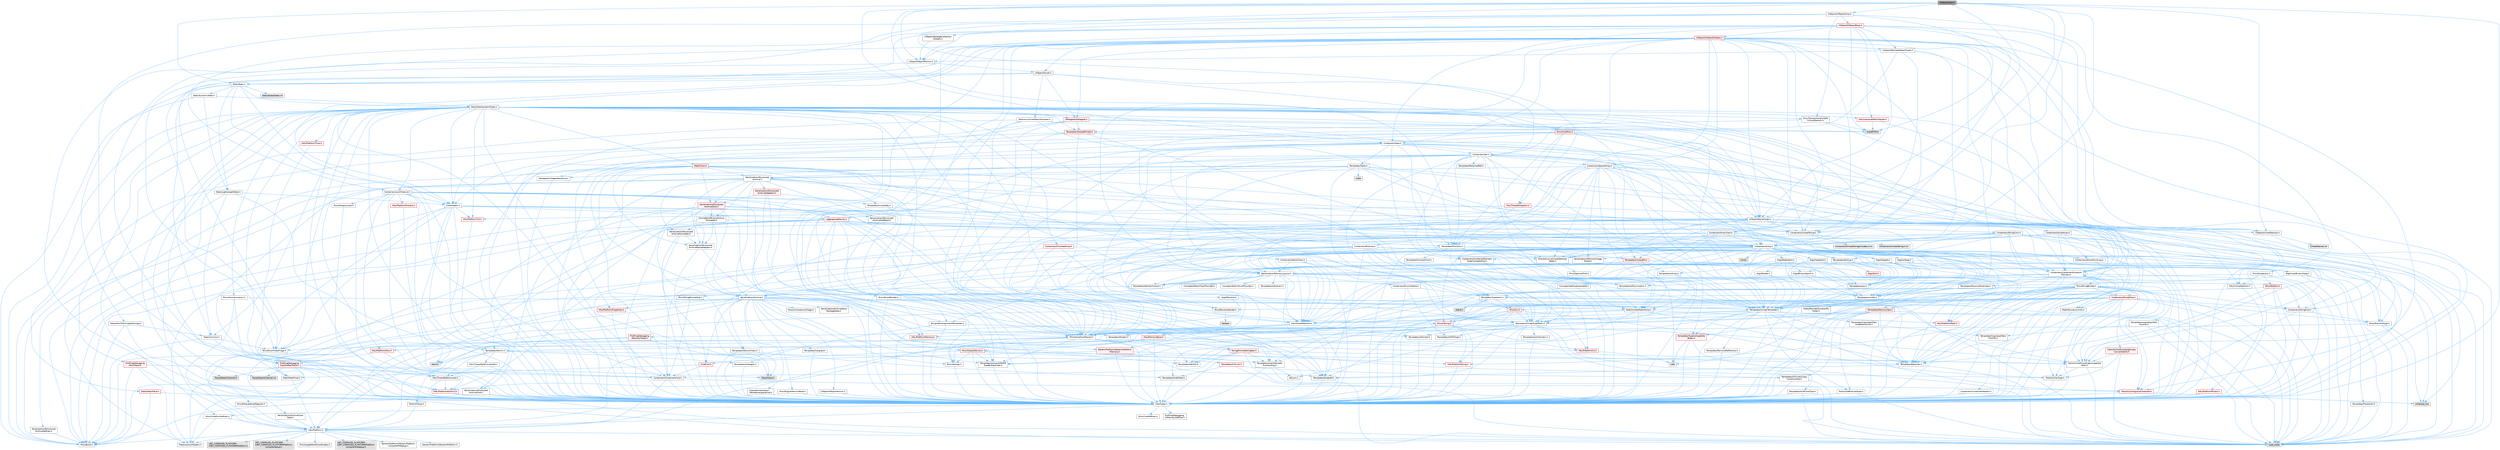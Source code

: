 digraph "UObjectHash.h"
{
 // INTERACTIVE_SVG=YES
 // LATEX_PDF_SIZE
  bgcolor="transparent";
  edge [fontname=Helvetica,fontsize=10,labelfontname=Helvetica,labelfontsize=10];
  node [fontname=Helvetica,fontsize=10,shape=box,height=0.2,width=0.4];
  Node1 [id="Node000001",label="UObjectHash.h",height=0.2,width=0.4,color="gray40", fillcolor="grey60", style="filled", fontcolor="black",tooltip=" "];
  Node1 -> Node2 [id="edge1_Node000001_Node000002",color="steelblue1",style="solid",tooltip=" "];
  Node2 [id="Node000002",label="Containers/Array.h",height=0.2,width=0.4,color="grey40", fillcolor="white", style="filled",URL="$df/dd0/Array_8h.html",tooltip=" "];
  Node2 -> Node3 [id="edge2_Node000002_Node000003",color="steelblue1",style="solid",tooltip=" "];
  Node3 [id="Node000003",label="CoreTypes.h",height=0.2,width=0.4,color="grey40", fillcolor="white", style="filled",URL="$dc/dec/CoreTypes_8h.html",tooltip=" "];
  Node3 -> Node4 [id="edge3_Node000003_Node000004",color="steelblue1",style="solid",tooltip=" "];
  Node4 [id="Node000004",label="HAL/Platform.h",height=0.2,width=0.4,color="grey40", fillcolor="white", style="filled",URL="$d9/dd0/Platform_8h.html",tooltip=" "];
  Node4 -> Node5 [id="edge4_Node000004_Node000005",color="steelblue1",style="solid",tooltip=" "];
  Node5 [id="Node000005",label="Misc/Build.h",height=0.2,width=0.4,color="grey40", fillcolor="white", style="filled",URL="$d3/dbb/Build_8h.html",tooltip=" "];
  Node4 -> Node6 [id="edge5_Node000004_Node000006",color="steelblue1",style="solid",tooltip=" "];
  Node6 [id="Node000006",label="Misc/LargeWorldCoordinates.h",height=0.2,width=0.4,color="grey40", fillcolor="white", style="filled",URL="$d2/dcb/LargeWorldCoordinates_8h.html",tooltip=" "];
  Node4 -> Node7 [id="edge6_Node000004_Node000007",color="steelblue1",style="solid",tooltip=" "];
  Node7 [id="Node000007",label="type_traits",height=0.2,width=0.4,color="grey60", fillcolor="#E0E0E0", style="filled",tooltip=" "];
  Node4 -> Node8 [id="edge7_Node000004_Node000008",color="steelblue1",style="solid",tooltip=" "];
  Node8 [id="Node000008",label="PreprocessorHelpers.h",height=0.2,width=0.4,color="grey40", fillcolor="white", style="filled",URL="$db/ddb/PreprocessorHelpers_8h.html",tooltip=" "];
  Node4 -> Node9 [id="edge8_Node000004_Node000009",color="steelblue1",style="solid",tooltip=" "];
  Node9 [id="Node000009",label="UBT_COMPILED_PLATFORM\l/UBT_COMPILED_PLATFORMPlatform\lCompilerPreSetup.h",height=0.2,width=0.4,color="grey60", fillcolor="#E0E0E0", style="filled",tooltip=" "];
  Node4 -> Node10 [id="edge9_Node000004_Node000010",color="steelblue1",style="solid",tooltip=" "];
  Node10 [id="Node000010",label="GenericPlatform/GenericPlatform\lCompilerPreSetup.h",height=0.2,width=0.4,color="grey40", fillcolor="white", style="filled",URL="$d9/dc8/GenericPlatformCompilerPreSetup_8h.html",tooltip=" "];
  Node4 -> Node11 [id="edge10_Node000004_Node000011",color="steelblue1",style="solid",tooltip=" "];
  Node11 [id="Node000011",label="GenericPlatform/GenericPlatform.h",height=0.2,width=0.4,color="grey40", fillcolor="white", style="filled",URL="$d6/d84/GenericPlatform_8h.html",tooltip=" "];
  Node4 -> Node12 [id="edge11_Node000004_Node000012",color="steelblue1",style="solid",tooltip=" "];
  Node12 [id="Node000012",label="UBT_COMPILED_PLATFORM\l/UBT_COMPILED_PLATFORMPlatform.h",height=0.2,width=0.4,color="grey60", fillcolor="#E0E0E0", style="filled",tooltip=" "];
  Node4 -> Node13 [id="edge12_Node000004_Node000013",color="steelblue1",style="solid",tooltip=" "];
  Node13 [id="Node000013",label="UBT_COMPILED_PLATFORM\l/UBT_COMPILED_PLATFORMPlatform\lCompilerSetup.h",height=0.2,width=0.4,color="grey60", fillcolor="#E0E0E0", style="filled",tooltip=" "];
  Node3 -> Node14 [id="edge13_Node000003_Node000014",color="steelblue1",style="solid",tooltip=" "];
  Node14 [id="Node000014",label="ProfilingDebugging\l/UMemoryDefines.h",height=0.2,width=0.4,color="grey40", fillcolor="white", style="filled",URL="$d2/da2/UMemoryDefines_8h.html",tooltip=" "];
  Node3 -> Node15 [id="edge14_Node000003_Node000015",color="steelblue1",style="solid",tooltip=" "];
  Node15 [id="Node000015",label="Misc/CoreMiscDefines.h",height=0.2,width=0.4,color="grey40", fillcolor="white", style="filled",URL="$da/d38/CoreMiscDefines_8h.html",tooltip=" "];
  Node15 -> Node4 [id="edge15_Node000015_Node000004",color="steelblue1",style="solid",tooltip=" "];
  Node15 -> Node8 [id="edge16_Node000015_Node000008",color="steelblue1",style="solid",tooltip=" "];
  Node3 -> Node16 [id="edge17_Node000003_Node000016",color="steelblue1",style="solid",tooltip=" "];
  Node16 [id="Node000016",label="Misc/CoreDefines.h",height=0.2,width=0.4,color="grey40", fillcolor="white", style="filled",URL="$d3/dd2/CoreDefines_8h.html",tooltip=" "];
  Node2 -> Node17 [id="edge18_Node000002_Node000017",color="steelblue1",style="solid",tooltip=" "];
  Node17 [id="Node000017",label="Misc/AssertionMacros.h",height=0.2,width=0.4,color="grey40", fillcolor="white", style="filled",URL="$d0/dfa/AssertionMacros_8h.html",tooltip=" "];
  Node17 -> Node3 [id="edge19_Node000017_Node000003",color="steelblue1",style="solid",tooltip=" "];
  Node17 -> Node4 [id="edge20_Node000017_Node000004",color="steelblue1",style="solid",tooltip=" "];
  Node17 -> Node18 [id="edge21_Node000017_Node000018",color="steelblue1",style="solid",tooltip=" "];
  Node18 [id="Node000018",label="HAL/PlatformMisc.h",height=0.2,width=0.4,color="red", fillcolor="#FFF0F0", style="filled",URL="$d0/df5/PlatformMisc_8h.html",tooltip=" "];
  Node18 -> Node3 [id="edge22_Node000018_Node000003",color="steelblue1",style="solid",tooltip=" "];
  Node18 -> Node46 [id="edge23_Node000018_Node000046",color="steelblue1",style="solid",tooltip=" "];
  Node46 [id="Node000046",label="ProfilingDebugging\l/CpuProfilerTrace.h",height=0.2,width=0.4,color="red", fillcolor="#FFF0F0", style="filled",URL="$da/dcb/CpuProfilerTrace_8h.html",tooltip=" "];
  Node46 -> Node3 [id="edge24_Node000046_Node000003",color="steelblue1",style="solid",tooltip=" "];
  Node46 -> Node26 [id="edge25_Node000046_Node000026",color="steelblue1",style="solid",tooltip=" "];
  Node26 [id="Node000026",label="Containers/ContainersFwd.h",height=0.2,width=0.4,color="grey40", fillcolor="white", style="filled",URL="$d4/d0a/ContainersFwd_8h.html",tooltip=" "];
  Node26 -> Node4 [id="edge26_Node000026_Node000004",color="steelblue1",style="solid",tooltip=" "];
  Node26 -> Node3 [id="edge27_Node000026_Node000003",color="steelblue1",style="solid",tooltip=" "];
  Node26 -> Node23 [id="edge28_Node000026_Node000023",color="steelblue1",style="solid",tooltip=" "];
  Node23 [id="Node000023",label="Traits/IsContiguousContainer.h",height=0.2,width=0.4,color="red", fillcolor="#FFF0F0", style="filled",URL="$d5/d3c/IsContiguousContainer_8h.html",tooltip=" "];
  Node23 -> Node3 [id="edge29_Node000023_Node000003",color="steelblue1",style="solid",tooltip=" "];
  Node23 -> Node22 [id="edge30_Node000023_Node000022",color="steelblue1",style="solid",tooltip=" "];
  Node22 [id="Node000022",label="initializer_list",height=0.2,width=0.4,color="grey60", fillcolor="#E0E0E0", style="filled",tooltip=" "];
  Node46 -> Node47 [id="edge31_Node000046_Node000047",color="steelblue1",style="solid",tooltip=" "];
  Node47 [id="Node000047",label="HAL/PlatformAtomics.h",height=0.2,width=0.4,color="red", fillcolor="#FFF0F0", style="filled",URL="$d3/d36/PlatformAtomics_8h.html",tooltip=" "];
  Node47 -> Node3 [id="edge32_Node000047_Node000003",color="steelblue1",style="solid",tooltip=" "];
  Node46 -> Node8 [id="edge33_Node000046_Node000008",color="steelblue1",style="solid",tooltip=" "];
  Node46 -> Node5 [id="edge34_Node000046_Node000005",color="steelblue1",style="solid",tooltip=" "];
  Node46 -> Node51 [id="edge35_Node000046_Node000051",color="steelblue1",style="solid",tooltip=" "];
  Node51 [id="Node000051",label="Trace/Detail/Channel.h",height=0.2,width=0.4,color="grey60", fillcolor="#E0E0E0", style="filled",tooltip=" "];
  Node46 -> Node52 [id="edge36_Node000046_Node000052",color="steelblue1",style="solid",tooltip=" "];
  Node52 [id="Node000052",label="Trace/Detail/Channel.inl",height=0.2,width=0.4,color="grey60", fillcolor="#E0E0E0", style="filled",tooltip=" "];
  Node46 -> Node53 [id="edge37_Node000046_Node000053",color="steelblue1",style="solid",tooltip=" "];
  Node53 [id="Node000053",label="Trace/Trace.h",height=0.2,width=0.4,color="grey60", fillcolor="#E0E0E0", style="filled",tooltip=" "];
  Node17 -> Node8 [id="edge38_Node000017_Node000008",color="steelblue1",style="solid",tooltip=" "];
  Node17 -> Node54 [id="edge39_Node000017_Node000054",color="steelblue1",style="solid",tooltip=" "];
  Node54 [id="Node000054",label="Templates/EnableIf.h",height=0.2,width=0.4,color="grey40", fillcolor="white", style="filled",URL="$d7/d60/EnableIf_8h.html",tooltip=" "];
  Node54 -> Node3 [id="edge40_Node000054_Node000003",color="steelblue1",style="solid",tooltip=" "];
  Node17 -> Node55 [id="edge41_Node000017_Node000055",color="steelblue1",style="solid",tooltip=" "];
  Node55 [id="Node000055",label="Templates/IsArrayOrRefOf\lTypeByPredicate.h",height=0.2,width=0.4,color="grey40", fillcolor="white", style="filled",URL="$d6/da1/IsArrayOrRefOfTypeByPredicate_8h.html",tooltip=" "];
  Node55 -> Node3 [id="edge42_Node000055_Node000003",color="steelblue1",style="solid",tooltip=" "];
  Node17 -> Node56 [id="edge43_Node000017_Node000056",color="steelblue1",style="solid",tooltip=" "];
  Node56 [id="Node000056",label="Templates/IsValidVariadic\lFunctionArg.h",height=0.2,width=0.4,color="grey40", fillcolor="white", style="filled",URL="$d0/dc8/IsValidVariadicFunctionArg_8h.html",tooltip=" "];
  Node56 -> Node3 [id="edge44_Node000056_Node000003",color="steelblue1",style="solid",tooltip=" "];
  Node56 -> Node57 [id="edge45_Node000056_Node000057",color="steelblue1",style="solid",tooltip=" "];
  Node57 [id="Node000057",label="IsEnum.h",height=0.2,width=0.4,color="grey40", fillcolor="white", style="filled",URL="$d4/de5/IsEnum_8h.html",tooltip=" "];
  Node56 -> Node7 [id="edge46_Node000056_Node000007",color="steelblue1",style="solid",tooltip=" "];
  Node17 -> Node58 [id="edge47_Node000017_Node000058",color="steelblue1",style="solid",tooltip=" "];
  Node58 [id="Node000058",label="Traits/IsCharEncodingCompatible\lWith.h",height=0.2,width=0.4,color="grey40", fillcolor="white", style="filled",URL="$df/dd1/IsCharEncodingCompatibleWith_8h.html",tooltip=" "];
  Node58 -> Node7 [id="edge48_Node000058_Node000007",color="steelblue1",style="solid",tooltip=" "];
  Node58 -> Node59 [id="edge49_Node000058_Node000059",color="steelblue1",style="solid",tooltip=" "];
  Node59 [id="Node000059",label="Traits/IsCharType.h",height=0.2,width=0.4,color="grey40", fillcolor="white", style="filled",URL="$db/d51/IsCharType_8h.html",tooltip=" "];
  Node59 -> Node3 [id="edge50_Node000059_Node000003",color="steelblue1",style="solid",tooltip=" "];
  Node17 -> Node60 [id="edge51_Node000017_Node000060",color="steelblue1",style="solid",tooltip=" "];
  Node60 [id="Node000060",label="Misc/VarArgs.h",height=0.2,width=0.4,color="grey40", fillcolor="white", style="filled",URL="$d5/d6f/VarArgs_8h.html",tooltip=" "];
  Node60 -> Node3 [id="edge52_Node000060_Node000003",color="steelblue1",style="solid",tooltip=" "];
  Node17 -> Node61 [id="edge53_Node000017_Node000061",color="steelblue1",style="solid",tooltip=" "];
  Node61 [id="Node000061",label="String/FormatStringSan.h",height=0.2,width=0.4,color="red", fillcolor="#FFF0F0", style="filled",URL="$d3/d8b/FormatStringSan_8h.html",tooltip=" "];
  Node61 -> Node7 [id="edge54_Node000061_Node000007",color="steelblue1",style="solid",tooltip=" "];
  Node61 -> Node3 [id="edge55_Node000061_Node000003",color="steelblue1",style="solid",tooltip=" "];
  Node61 -> Node62 [id="edge56_Node000061_Node000062",color="steelblue1",style="solid",tooltip=" "];
  Node62 [id="Node000062",label="Templates/Requires.h",height=0.2,width=0.4,color="grey40", fillcolor="white", style="filled",URL="$dc/d96/Requires_8h.html",tooltip=" "];
  Node62 -> Node54 [id="edge57_Node000062_Node000054",color="steelblue1",style="solid",tooltip=" "];
  Node62 -> Node7 [id="edge58_Node000062_Node000007",color="steelblue1",style="solid",tooltip=" "];
  Node61 -> Node63 [id="edge59_Node000061_Node000063",color="steelblue1",style="solid",tooltip=" "];
  Node63 [id="Node000063",label="Templates/Identity.h",height=0.2,width=0.4,color="grey40", fillcolor="white", style="filled",URL="$d0/dd5/Identity_8h.html",tooltip=" "];
  Node61 -> Node56 [id="edge60_Node000061_Node000056",color="steelblue1",style="solid",tooltip=" "];
  Node61 -> Node59 [id="edge61_Node000061_Node000059",color="steelblue1",style="solid",tooltip=" "];
  Node61 -> Node26 [id="edge62_Node000061_Node000026",color="steelblue1",style="solid",tooltip=" "];
  Node17 -> Node67 [id="edge63_Node000017_Node000067",color="steelblue1",style="solid",tooltip=" "];
  Node67 [id="Node000067",label="atomic",height=0.2,width=0.4,color="grey60", fillcolor="#E0E0E0", style="filled",tooltip=" "];
  Node2 -> Node68 [id="edge64_Node000002_Node000068",color="steelblue1",style="solid",tooltip=" "];
  Node68 [id="Node000068",label="Misc/IntrusiveUnsetOptional\lState.h",height=0.2,width=0.4,color="grey40", fillcolor="white", style="filled",URL="$d2/d0a/IntrusiveUnsetOptionalState_8h.html",tooltip=" "];
  Node68 -> Node69 [id="edge65_Node000068_Node000069",color="steelblue1",style="solid",tooltip=" "];
  Node69 [id="Node000069",label="Misc/OptionalFwd.h",height=0.2,width=0.4,color="grey40", fillcolor="white", style="filled",URL="$dc/d50/OptionalFwd_8h.html",tooltip=" "];
  Node2 -> Node70 [id="edge66_Node000002_Node000070",color="steelblue1",style="solid",tooltip=" "];
  Node70 [id="Node000070",label="Misc/ReverseIterate.h",height=0.2,width=0.4,color="grey40", fillcolor="white", style="filled",URL="$db/de3/ReverseIterate_8h.html",tooltip=" "];
  Node70 -> Node4 [id="edge67_Node000070_Node000004",color="steelblue1",style="solid",tooltip=" "];
  Node70 -> Node71 [id="edge68_Node000070_Node000071",color="steelblue1",style="solid",tooltip=" "];
  Node71 [id="Node000071",label="iterator",height=0.2,width=0.4,color="grey60", fillcolor="#E0E0E0", style="filled",tooltip=" "];
  Node2 -> Node72 [id="edge69_Node000002_Node000072",color="steelblue1",style="solid",tooltip=" "];
  Node72 [id="Node000072",label="HAL/UnrealMemory.h",height=0.2,width=0.4,color="grey40", fillcolor="white", style="filled",URL="$d9/d96/UnrealMemory_8h.html",tooltip=" "];
  Node72 -> Node3 [id="edge70_Node000072_Node000003",color="steelblue1",style="solid",tooltip=" "];
  Node72 -> Node73 [id="edge71_Node000072_Node000073",color="steelblue1",style="solid",tooltip=" "];
  Node73 [id="Node000073",label="GenericPlatform/GenericPlatform\lMemory.h",height=0.2,width=0.4,color="red", fillcolor="#FFF0F0", style="filled",URL="$dd/d22/GenericPlatformMemory_8h.html",tooltip=" "];
  Node73 -> Node25 [id="edge72_Node000073_Node000025",color="steelblue1",style="solid",tooltip=" "];
  Node25 [id="Node000025",label="CoreFwd.h",height=0.2,width=0.4,color="red", fillcolor="#FFF0F0", style="filled",URL="$d1/d1e/CoreFwd_8h.html",tooltip=" "];
  Node25 -> Node3 [id="edge73_Node000025_Node000003",color="steelblue1",style="solid",tooltip=" "];
  Node25 -> Node26 [id="edge74_Node000025_Node000026",color="steelblue1",style="solid",tooltip=" "];
  Node25 -> Node27 [id="edge75_Node000025_Node000027",color="steelblue1",style="solid",tooltip=" "];
  Node27 [id="Node000027",label="Math/MathFwd.h",height=0.2,width=0.4,color="grey40", fillcolor="white", style="filled",URL="$d2/d10/MathFwd_8h.html",tooltip=" "];
  Node27 -> Node4 [id="edge76_Node000027_Node000004",color="steelblue1",style="solid",tooltip=" "];
  Node73 -> Node3 [id="edge77_Node000073_Node000003",color="steelblue1",style="solid",tooltip=" "];
  Node73 -> Node74 [id="edge78_Node000073_Node000074",color="steelblue1",style="solid",tooltip=" "];
  Node74 [id="Node000074",label="HAL/PlatformString.h",height=0.2,width=0.4,color="red", fillcolor="#FFF0F0", style="filled",URL="$db/db5/PlatformString_8h.html",tooltip=" "];
  Node74 -> Node3 [id="edge79_Node000074_Node000003",color="steelblue1",style="solid",tooltip=" "];
  Node72 -> Node76 [id="edge80_Node000072_Node000076",color="steelblue1",style="solid",tooltip=" "];
  Node76 [id="Node000076",label="HAL/MemoryBase.h",height=0.2,width=0.4,color="red", fillcolor="#FFF0F0", style="filled",URL="$d6/d9f/MemoryBase_8h.html",tooltip=" "];
  Node76 -> Node3 [id="edge81_Node000076_Node000003",color="steelblue1",style="solid",tooltip=" "];
  Node76 -> Node47 [id="edge82_Node000076_Node000047",color="steelblue1",style="solid",tooltip=" "];
  Node76 -> Node30 [id="edge83_Node000076_Node000030",color="steelblue1",style="solid",tooltip=" "];
  Node30 [id="Node000030",label="HAL/PlatformCrt.h",height=0.2,width=0.4,color="red", fillcolor="#FFF0F0", style="filled",URL="$d8/d75/PlatformCrt_8h.html",tooltip=" "];
  Node30 -> Node31 [id="edge84_Node000030_Node000031",color="steelblue1",style="solid",tooltip=" "];
  Node31 [id="Node000031",label="new",height=0.2,width=0.4,color="grey60", fillcolor="#E0E0E0", style="filled",tooltip=" "];
  Node76 -> Node78 [id="edge85_Node000076_Node000078",color="steelblue1",style="solid",tooltip=" "];
  Node78 [id="Node000078",label="Misc/OutputDevice.h",height=0.2,width=0.4,color="red", fillcolor="#FFF0F0", style="filled",URL="$d7/d32/OutputDevice_8h.html",tooltip=" "];
  Node78 -> Node25 [id="edge86_Node000078_Node000025",color="steelblue1",style="solid",tooltip=" "];
  Node78 -> Node3 [id="edge87_Node000078_Node000003",color="steelblue1",style="solid",tooltip=" "];
  Node78 -> Node60 [id="edge88_Node000078_Node000060",color="steelblue1",style="solid",tooltip=" "];
  Node78 -> Node55 [id="edge89_Node000078_Node000055",color="steelblue1",style="solid",tooltip=" "];
  Node78 -> Node56 [id="edge90_Node000078_Node000056",color="steelblue1",style="solid",tooltip=" "];
  Node78 -> Node58 [id="edge91_Node000078_Node000058",color="steelblue1",style="solid",tooltip=" "];
  Node76 -> Node80 [id="edge92_Node000076_Node000080",color="steelblue1",style="solid",tooltip=" "];
  Node80 [id="Node000080",label="Templates/Atomic.h",height=0.2,width=0.4,color="grey40", fillcolor="white", style="filled",URL="$d3/d91/Atomic_8h.html",tooltip=" "];
  Node80 -> Node81 [id="edge93_Node000080_Node000081",color="steelblue1",style="solid",tooltip=" "];
  Node81 [id="Node000081",label="HAL/ThreadSafeCounter.h",height=0.2,width=0.4,color="grey40", fillcolor="white", style="filled",URL="$dc/dc9/ThreadSafeCounter_8h.html",tooltip=" "];
  Node81 -> Node3 [id="edge94_Node000081_Node000003",color="steelblue1",style="solid",tooltip=" "];
  Node81 -> Node47 [id="edge95_Node000081_Node000047",color="steelblue1",style="solid",tooltip=" "];
  Node80 -> Node82 [id="edge96_Node000080_Node000082",color="steelblue1",style="solid",tooltip=" "];
  Node82 [id="Node000082",label="HAL/ThreadSafeCounter64.h",height=0.2,width=0.4,color="grey40", fillcolor="white", style="filled",URL="$d0/d12/ThreadSafeCounter64_8h.html",tooltip=" "];
  Node82 -> Node3 [id="edge97_Node000082_Node000003",color="steelblue1",style="solid",tooltip=" "];
  Node82 -> Node81 [id="edge98_Node000082_Node000081",color="steelblue1",style="solid",tooltip=" "];
  Node80 -> Node83 [id="edge99_Node000080_Node000083",color="steelblue1",style="solid",tooltip=" "];
  Node83 [id="Node000083",label="Templates/IsIntegral.h",height=0.2,width=0.4,color="grey40", fillcolor="white", style="filled",URL="$da/d64/IsIntegral_8h.html",tooltip=" "];
  Node83 -> Node3 [id="edge100_Node000083_Node000003",color="steelblue1",style="solid",tooltip=" "];
  Node80 -> Node84 [id="edge101_Node000080_Node000084",color="steelblue1",style="solid",tooltip=" "];
  Node84 [id="Node000084",label="Templates/IsTrivial.h",height=0.2,width=0.4,color="red", fillcolor="#FFF0F0", style="filled",URL="$da/d4c/IsTrivial_8h.html",tooltip=" "];
  Node84 -> Node85 [id="edge102_Node000084_Node000085",color="steelblue1",style="solid",tooltip=" "];
  Node85 [id="Node000085",label="Templates/AndOrNot.h",height=0.2,width=0.4,color="grey40", fillcolor="white", style="filled",URL="$db/d0a/AndOrNot_8h.html",tooltip=" "];
  Node85 -> Node3 [id="edge103_Node000085_Node000003",color="steelblue1",style="solid",tooltip=" "];
  Node84 -> Node86 [id="edge104_Node000084_Node000086",color="steelblue1",style="solid",tooltip=" "];
  Node86 [id="Node000086",label="Templates/IsTriviallyCopy\lConstructible.h",height=0.2,width=0.4,color="grey40", fillcolor="white", style="filled",URL="$d3/d78/IsTriviallyCopyConstructible_8h.html",tooltip=" "];
  Node86 -> Node3 [id="edge105_Node000086_Node000003",color="steelblue1",style="solid",tooltip=" "];
  Node86 -> Node7 [id="edge106_Node000086_Node000007",color="steelblue1",style="solid",tooltip=" "];
  Node84 -> Node7 [id="edge107_Node000084_Node000007",color="steelblue1",style="solid",tooltip=" "];
  Node80 -> Node88 [id="edge108_Node000080_Node000088",color="steelblue1",style="solid",tooltip=" "];
  Node88 [id="Node000088",label="Traits/IntType.h",height=0.2,width=0.4,color="grey40", fillcolor="white", style="filled",URL="$d7/deb/IntType_8h.html",tooltip=" "];
  Node88 -> Node4 [id="edge109_Node000088_Node000004",color="steelblue1",style="solid",tooltip=" "];
  Node80 -> Node67 [id="edge110_Node000080_Node000067",color="steelblue1",style="solid",tooltip=" "];
  Node72 -> Node89 [id="edge111_Node000072_Node000089",color="steelblue1",style="solid",tooltip=" "];
  Node89 [id="Node000089",label="HAL/PlatformMemory.h",height=0.2,width=0.4,color="red", fillcolor="#FFF0F0", style="filled",URL="$de/d68/PlatformMemory_8h.html",tooltip=" "];
  Node89 -> Node3 [id="edge112_Node000089_Node000003",color="steelblue1",style="solid",tooltip=" "];
  Node89 -> Node73 [id="edge113_Node000089_Node000073",color="steelblue1",style="solid",tooltip=" "];
  Node72 -> Node91 [id="edge114_Node000072_Node000091",color="steelblue1",style="solid",tooltip=" "];
  Node91 [id="Node000091",label="ProfilingDebugging\l/MemoryTrace.h",height=0.2,width=0.4,color="red", fillcolor="#FFF0F0", style="filled",URL="$da/dd7/MemoryTrace_8h.html",tooltip=" "];
  Node91 -> Node4 [id="edge115_Node000091_Node000004",color="steelblue1",style="solid",tooltip=" "];
  Node91 -> Node42 [id="edge116_Node000091_Node000042",color="steelblue1",style="solid",tooltip=" "];
  Node42 [id="Node000042",label="Misc/EnumClassFlags.h",height=0.2,width=0.4,color="grey40", fillcolor="white", style="filled",URL="$d8/de7/EnumClassFlags_8h.html",tooltip=" "];
  Node91 -> Node53 [id="edge117_Node000091_Node000053",color="steelblue1",style="solid",tooltip=" "];
  Node72 -> Node92 [id="edge118_Node000072_Node000092",color="steelblue1",style="solid",tooltip=" "];
  Node92 [id="Node000092",label="Templates/IsPointer.h",height=0.2,width=0.4,color="grey40", fillcolor="white", style="filled",URL="$d7/d05/IsPointer_8h.html",tooltip=" "];
  Node92 -> Node3 [id="edge119_Node000092_Node000003",color="steelblue1",style="solid",tooltip=" "];
  Node2 -> Node93 [id="edge120_Node000002_Node000093",color="steelblue1",style="solid",tooltip=" "];
  Node93 [id="Node000093",label="Templates/UnrealTypeTraits.h",height=0.2,width=0.4,color="grey40", fillcolor="white", style="filled",URL="$d2/d2d/UnrealTypeTraits_8h.html",tooltip=" "];
  Node93 -> Node3 [id="edge121_Node000093_Node000003",color="steelblue1",style="solid",tooltip=" "];
  Node93 -> Node92 [id="edge122_Node000093_Node000092",color="steelblue1",style="solid",tooltip=" "];
  Node93 -> Node17 [id="edge123_Node000093_Node000017",color="steelblue1",style="solid",tooltip=" "];
  Node93 -> Node85 [id="edge124_Node000093_Node000085",color="steelblue1",style="solid",tooltip=" "];
  Node93 -> Node54 [id="edge125_Node000093_Node000054",color="steelblue1",style="solid",tooltip=" "];
  Node93 -> Node94 [id="edge126_Node000093_Node000094",color="steelblue1",style="solid",tooltip=" "];
  Node94 [id="Node000094",label="Templates/IsArithmetic.h",height=0.2,width=0.4,color="grey40", fillcolor="white", style="filled",URL="$d2/d5d/IsArithmetic_8h.html",tooltip=" "];
  Node94 -> Node3 [id="edge127_Node000094_Node000003",color="steelblue1",style="solid",tooltip=" "];
  Node93 -> Node57 [id="edge128_Node000093_Node000057",color="steelblue1",style="solid",tooltip=" "];
  Node93 -> Node95 [id="edge129_Node000093_Node000095",color="steelblue1",style="solid",tooltip=" "];
  Node95 [id="Node000095",label="Templates/Models.h",height=0.2,width=0.4,color="grey40", fillcolor="white", style="filled",URL="$d3/d0c/Models_8h.html",tooltip=" "];
  Node95 -> Node63 [id="edge130_Node000095_Node000063",color="steelblue1",style="solid",tooltip=" "];
  Node93 -> Node96 [id="edge131_Node000093_Node000096",color="steelblue1",style="solid",tooltip=" "];
  Node96 [id="Node000096",label="Templates/IsPODType.h",height=0.2,width=0.4,color="grey40", fillcolor="white", style="filled",URL="$d7/db1/IsPODType_8h.html",tooltip=" "];
  Node96 -> Node3 [id="edge132_Node000096_Node000003",color="steelblue1",style="solid",tooltip=" "];
  Node93 -> Node97 [id="edge133_Node000093_Node000097",color="steelblue1",style="solid",tooltip=" "];
  Node97 [id="Node000097",label="Templates/IsUECoreType.h",height=0.2,width=0.4,color="grey40", fillcolor="white", style="filled",URL="$d1/db8/IsUECoreType_8h.html",tooltip=" "];
  Node97 -> Node3 [id="edge134_Node000097_Node000003",color="steelblue1",style="solid",tooltip=" "];
  Node97 -> Node7 [id="edge135_Node000097_Node000007",color="steelblue1",style="solid",tooltip=" "];
  Node93 -> Node86 [id="edge136_Node000093_Node000086",color="steelblue1",style="solid",tooltip=" "];
  Node2 -> Node98 [id="edge137_Node000002_Node000098",color="steelblue1",style="solid",tooltip=" "];
  Node98 [id="Node000098",label="Templates/UnrealTemplate.h",height=0.2,width=0.4,color="grey40", fillcolor="white", style="filled",URL="$d4/d24/UnrealTemplate_8h.html",tooltip=" "];
  Node98 -> Node3 [id="edge138_Node000098_Node000003",color="steelblue1",style="solid",tooltip=" "];
  Node98 -> Node92 [id="edge139_Node000098_Node000092",color="steelblue1",style="solid",tooltip=" "];
  Node98 -> Node72 [id="edge140_Node000098_Node000072",color="steelblue1",style="solid",tooltip=" "];
  Node98 -> Node99 [id="edge141_Node000098_Node000099",color="steelblue1",style="solid",tooltip=" "];
  Node99 [id="Node000099",label="Templates/CopyQualifiers\lAndRefsFromTo.h",height=0.2,width=0.4,color="grey40", fillcolor="white", style="filled",URL="$d3/db3/CopyQualifiersAndRefsFromTo_8h.html",tooltip=" "];
  Node99 -> Node100 [id="edge142_Node000099_Node000100",color="steelblue1",style="solid",tooltip=" "];
  Node100 [id="Node000100",label="Templates/CopyQualifiers\lFromTo.h",height=0.2,width=0.4,color="grey40", fillcolor="white", style="filled",URL="$d5/db4/CopyQualifiersFromTo_8h.html",tooltip=" "];
  Node98 -> Node93 [id="edge143_Node000098_Node000093",color="steelblue1",style="solid",tooltip=" "];
  Node98 -> Node101 [id="edge144_Node000098_Node000101",color="steelblue1",style="solid",tooltip=" "];
  Node101 [id="Node000101",label="Templates/RemoveReference.h",height=0.2,width=0.4,color="grey40", fillcolor="white", style="filled",URL="$da/dbe/RemoveReference_8h.html",tooltip=" "];
  Node101 -> Node3 [id="edge145_Node000101_Node000003",color="steelblue1",style="solid",tooltip=" "];
  Node98 -> Node62 [id="edge146_Node000098_Node000062",color="steelblue1",style="solid",tooltip=" "];
  Node98 -> Node102 [id="edge147_Node000098_Node000102",color="steelblue1",style="solid",tooltip=" "];
  Node102 [id="Node000102",label="Templates/TypeCompatible\lBytes.h",height=0.2,width=0.4,color="red", fillcolor="#FFF0F0", style="filled",URL="$df/d0a/TypeCompatibleBytes_8h.html",tooltip=" "];
  Node102 -> Node3 [id="edge148_Node000102_Node000003",color="steelblue1",style="solid",tooltip=" "];
  Node102 -> Node31 [id="edge149_Node000102_Node000031",color="steelblue1",style="solid",tooltip=" "];
  Node102 -> Node7 [id="edge150_Node000102_Node000007",color="steelblue1",style="solid",tooltip=" "];
  Node98 -> Node63 [id="edge151_Node000098_Node000063",color="steelblue1",style="solid",tooltip=" "];
  Node98 -> Node23 [id="edge152_Node000098_Node000023",color="steelblue1",style="solid",tooltip=" "];
  Node98 -> Node103 [id="edge153_Node000098_Node000103",color="steelblue1",style="solid",tooltip=" "];
  Node103 [id="Node000103",label="Traits/UseBitwiseSwap.h",height=0.2,width=0.4,color="grey40", fillcolor="white", style="filled",URL="$db/df3/UseBitwiseSwap_8h.html",tooltip=" "];
  Node103 -> Node3 [id="edge154_Node000103_Node000003",color="steelblue1",style="solid",tooltip=" "];
  Node103 -> Node7 [id="edge155_Node000103_Node000007",color="steelblue1",style="solid",tooltip=" "];
  Node98 -> Node7 [id="edge156_Node000098_Node000007",color="steelblue1",style="solid",tooltip=" "];
  Node2 -> Node104 [id="edge157_Node000002_Node000104",color="steelblue1",style="solid",tooltip=" "];
  Node104 [id="Node000104",label="Containers/AllowShrinking.h",height=0.2,width=0.4,color="grey40", fillcolor="white", style="filled",URL="$d7/d1a/AllowShrinking_8h.html",tooltip=" "];
  Node104 -> Node3 [id="edge158_Node000104_Node000003",color="steelblue1",style="solid",tooltip=" "];
  Node2 -> Node105 [id="edge159_Node000002_Node000105",color="steelblue1",style="solid",tooltip=" "];
  Node105 [id="Node000105",label="Containers/ContainerAllocation\lPolicies.h",height=0.2,width=0.4,color="grey40", fillcolor="white", style="filled",URL="$d7/dff/ContainerAllocationPolicies_8h.html",tooltip=" "];
  Node105 -> Node3 [id="edge160_Node000105_Node000003",color="steelblue1",style="solid",tooltip=" "];
  Node105 -> Node106 [id="edge161_Node000105_Node000106",color="steelblue1",style="solid",tooltip=" "];
  Node106 [id="Node000106",label="Containers/ContainerHelpers.h",height=0.2,width=0.4,color="grey40", fillcolor="white", style="filled",URL="$d7/d33/ContainerHelpers_8h.html",tooltip=" "];
  Node106 -> Node3 [id="edge162_Node000106_Node000003",color="steelblue1",style="solid",tooltip=" "];
  Node105 -> Node105 [id="edge163_Node000105_Node000105",color="steelblue1",style="solid",tooltip=" "];
  Node105 -> Node107 [id="edge164_Node000105_Node000107",color="steelblue1",style="solid",tooltip=" "];
  Node107 [id="Node000107",label="HAL/PlatformMath.h",height=0.2,width=0.4,color="red", fillcolor="#FFF0F0", style="filled",URL="$dc/d53/PlatformMath_8h.html",tooltip=" "];
  Node107 -> Node3 [id="edge165_Node000107_Node000003",color="steelblue1",style="solid",tooltip=" "];
  Node105 -> Node72 [id="edge166_Node000105_Node000072",color="steelblue1",style="solid",tooltip=" "];
  Node105 -> Node40 [id="edge167_Node000105_Node000040",color="steelblue1",style="solid",tooltip=" "];
  Node40 [id="Node000040",label="Math/NumericLimits.h",height=0.2,width=0.4,color="grey40", fillcolor="white", style="filled",URL="$df/d1b/NumericLimits_8h.html",tooltip=" "];
  Node40 -> Node3 [id="edge168_Node000040_Node000003",color="steelblue1",style="solid",tooltip=" "];
  Node105 -> Node17 [id="edge169_Node000105_Node000017",color="steelblue1",style="solid",tooltip=" "];
  Node105 -> Node115 [id="edge170_Node000105_Node000115",color="steelblue1",style="solid",tooltip=" "];
  Node115 [id="Node000115",label="Templates/IsPolymorphic.h",height=0.2,width=0.4,color="grey40", fillcolor="white", style="filled",URL="$dc/d20/IsPolymorphic_8h.html",tooltip=" "];
  Node105 -> Node116 [id="edge171_Node000105_Node000116",color="steelblue1",style="solid",tooltip=" "];
  Node116 [id="Node000116",label="Templates/MemoryOps.h",height=0.2,width=0.4,color="red", fillcolor="#FFF0F0", style="filled",URL="$db/dea/MemoryOps_8h.html",tooltip=" "];
  Node116 -> Node3 [id="edge172_Node000116_Node000003",color="steelblue1",style="solid",tooltip=" "];
  Node116 -> Node72 [id="edge173_Node000116_Node000072",color="steelblue1",style="solid",tooltip=" "];
  Node116 -> Node86 [id="edge174_Node000116_Node000086",color="steelblue1",style="solid",tooltip=" "];
  Node116 -> Node62 [id="edge175_Node000116_Node000062",color="steelblue1",style="solid",tooltip=" "];
  Node116 -> Node93 [id="edge176_Node000116_Node000093",color="steelblue1",style="solid",tooltip=" "];
  Node116 -> Node103 [id="edge177_Node000116_Node000103",color="steelblue1",style="solid",tooltip=" "];
  Node116 -> Node31 [id="edge178_Node000116_Node000031",color="steelblue1",style="solid",tooltip=" "];
  Node116 -> Node7 [id="edge179_Node000116_Node000007",color="steelblue1",style="solid",tooltip=" "];
  Node105 -> Node102 [id="edge180_Node000105_Node000102",color="steelblue1",style="solid",tooltip=" "];
  Node105 -> Node7 [id="edge181_Node000105_Node000007",color="steelblue1",style="solid",tooltip=" "];
  Node2 -> Node117 [id="edge182_Node000002_Node000117",color="steelblue1",style="solid",tooltip=" "];
  Node117 [id="Node000117",label="Containers/ContainerElement\lTypeCompatibility.h",height=0.2,width=0.4,color="grey40", fillcolor="white", style="filled",URL="$df/ddf/ContainerElementTypeCompatibility_8h.html",tooltip=" "];
  Node117 -> Node3 [id="edge183_Node000117_Node000003",color="steelblue1",style="solid",tooltip=" "];
  Node117 -> Node93 [id="edge184_Node000117_Node000093",color="steelblue1",style="solid",tooltip=" "];
  Node2 -> Node118 [id="edge185_Node000002_Node000118",color="steelblue1",style="solid",tooltip=" "];
  Node118 [id="Node000118",label="Serialization/Archive.h",height=0.2,width=0.4,color="grey40", fillcolor="white", style="filled",URL="$d7/d3b/Archive_8h.html",tooltip=" "];
  Node118 -> Node25 [id="edge186_Node000118_Node000025",color="steelblue1",style="solid",tooltip=" "];
  Node118 -> Node3 [id="edge187_Node000118_Node000003",color="steelblue1",style="solid",tooltip=" "];
  Node118 -> Node119 [id="edge188_Node000118_Node000119",color="steelblue1",style="solid",tooltip=" "];
  Node119 [id="Node000119",label="HAL/PlatformProperties.h",height=0.2,width=0.4,color="red", fillcolor="#FFF0F0", style="filled",URL="$d9/db0/PlatformProperties_8h.html",tooltip=" "];
  Node119 -> Node3 [id="edge189_Node000119_Node000003",color="steelblue1",style="solid",tooltip=" "];
  Node118 -> Node122 [id="edge190_Node000118_Node000122",color="steelblue1",style="solid",tooltip=" "];
  Node122 [id="Node000122",label="Internationalization\l/TextNamespaceFwd.h",height=0.2,width=0.4,color="grey40", fillcolor="white", style="filled",URL="$d8/d97/TextNamespaceFwd_8h.html",tooltip=" "];
  Node122 -> Node3 [id="edge191_Node000122_Node000003",color="steelblue1",style="solid",tooltip=" "];
  Node118 -> Node27 [id="edge192_Node000118_Node000027",color="steelblue1",style="solid",tooltip=" "];
  Node118 -> Node17 [id="edge193_Node000118_Node000017",color="steelblue1",style="solid",tooltip=" "];
  Node118 -> Node5 [id="edge194_Node000118_Node000005",color="steelblue1",style="solid",tooltip=" "];
  Node118 -> Node41 [id="edge195_Node000118_Node000041",color="steelblue1",style="solid",tooltip=" "];
  Node41 [id="Node000041",label="Misc/CompressionFlags.h",height=0.2,width=0.4,color="grey40", fillcolor="white", style="filled",URL="$d9/d76/CompressionFlags_8h.html",tooltip=" "];
  Node118 -> Node123 [id="edge196_Node000118_Node000123",color="steelblue1",style="solid",tooltip=" "];
  Node123 [id="Node000123",label="Misc/EngineVersionBase.h",height=0.2,width=0.4,color="grey40", fillcolor="white", style="filled",URL="$d5/d2b/EngineVersionBase_8h.html",tooltip=" "];
  Node123 -> Node3 [id="edge197_Node000123_Node000003",color="steelblue1",style="solid",tooltip=" "];
  Node118 -> Node60 [id="edge198_Node000118_Node000060",color="steelblue1",style="solid",tooltip=" "];
  Node118 -> Node124 [id="edge199_Node000118_Node000124",color="steelblue1",style="solid",tooltip=" "];
  Node124 [id="Node000124",label="Serialization/ArchiveCook\lData.h",height=0.2,width=0.4,color="grey40", fillcolor="white", style="filled",URL="$dc/db6/ArchiveCookData_8h.html",tooltip=" "];
  Node124 -> Node4 [id="edge200_Node000124_Node000004",color="steelblue1",style="solid",tooltip=" "];
  Node118 -> Node125 [id="edge201_Node000118_Node000125",color="steelblue1",style="solid",tooltip=" "];
  Node125 [id="Node000125",label="Serialization/ArchiveSave\lPackageData.h",height=0.2,width=0.4,color="grey40", fillcolor="white", style="filled",URL="$d1/d37/ArchiveSavePackageData_8h.html",tooltip=" "];
  Node118 -> Node54 [id="edge202_Node000118_Node000054",color="steelblue1",style="solid",tooltip=" "];
  Node118 -> Node55 [id="edge203_Node000118_Node000055",color="steelblue1",style="solid",tooltip=" "];
  Node118 -> Node126 [id="edge204_Node000118_Node000126",color="steelblue1",style="solid",tooltip=" "];
  Node126 [id="Node000126",label="Templates/IsEnumClass.h",height=0.2,width=0.4,color="grey40", fillcolor="white", style="filled",URL="$d7/d15/IsEnumClass_8h.html",tooltip=" "];
  Node126 -> Node3 [id="edge205_Node000126_Node000003",color="steelblue1",style="solid",tooltip=" "];
  Node126 -> Node85 [id="edge206_Node000126_Node000085",color="steelblue1",style="solid",tooltip=" "];
  Node118 -> Node112 [id="edge207_Node000118_Node000112",color="steelblue1",style="solid",tooltip=" "];
  Node112 [id="Node000112",label="Templates/IsSigned.h",height=0.2,width=0.4,color="grey40", fillcolor="white", style="filled",URL="$d8/dd8/IsSigned_8h.html",tooltip=" "];
  Node112 -> Node3 [id="edge208_Node000112_Node000003",color="steelblue1",style="solid",tooltip=" "];
  Node118 -> Node56 [id="edge209_Node000118_Node000056",color="steelblue1",style="solid",tooltip=" "];
  Node118 -> Node98 [id="edge210_Node000118_Node000098",color="steelblue1",style="solid",tooltip=" "];
  Node118 -> Node58 [id="edge211_Node000118_Node000058",color="steelblue1",style="solid",tooltip=" "];
  Node118 -> Node127 [id="edge212_Node000118_Node000127",color="steelblue1",style="solid",tooltip=" "];
  Node127 [id="Node000127",label="UObject/ObjectVersion.h",height=0.2,width=0.4,color="grey40", fillcolor="white", style="filled",URL="$da/d63/ObjectVersion_8h.html",tooltip=" "];
  Node127 -> Node3 [id="edge213_Node000127_Node000003",color="steelblue1",style="solid",tooltip=" "];
  Node2 -> Node128 [id="edge214_Node000002_Node000128",color="steelblue1",style="solid",tooltip=" "];
  Node128 [id="Node000128",label="Serialization/MemoryImage\lWriter.h",height=0.2,width=0.4,color="grey40", fillcolor="white", style="filled",URL="$d0/d08/MemoryImageWriter_8h.html",tooltip=" "];
  Node128 -> Node3 [id="edge215_Node000128_Node000003",color="steelblue1",style="solid",tooltip=" "];
  Node128 -> Node129 [id="edge216_Node000128_Node000129",color="steelblue1",style="solid",tooltip=" "];
  Node129 [id="Node000129",label="Serialization/MemoryLayout.h",height=0.2,width=0.4,color="grey40", fillcolor="white", style="filled",URL="$d7/d66/MemoryLayout_8h.html",tooltip=" "];
  Node129 -> Node130 [id="edge217_Node000129_Node000130",color="steelblue1",style="solid",tooltip=" "];
  Node130 [id="Node000130",label="Concepts/StaticClassProvider.h",height=0.2,width=0.4,color="grey40", fillcolor="white", style="filled",URL="$dd/d83/StaticClassProvider_8h.html",tooltip=" "];
  Node129 -> Node131 [id="edge218_Node000129_Node000131",color="steelblue1",style="solid",tooltip=" "];
  Node131 [id="Node000131",label="Concepts/StaticStructProvider.h",height=0.2,width=0.4,color="grey40", fillcolor="white", style="filled",URL="$d5/d77/StaticStructProvider_8h.html",tooltip=" "];
  Node129 -> Node132 [id="edge219_Node000129_Node000132",color="steelblue1",style="solid",tooltip=" "];
  Node132 [id="Node000132",label="Containers/EnumAsByte.h",height=0.2,width=0.4,color="grey40", fillcolor="white", style="filled",URL="$d6/d9a/EnumAsByte_8h.html",tooltip=" "];
  Node132 -> Node3 [id="edge220_Node000132_Node000003",color="steelblue1",style="solid",tooltip=" "];
  Node132 -> Node96 [id="edge221_Node000132_Node000096",color="steelblue1",style="solid",tooltip=" "];
  Node132 -> Node133 [id="edge222_Node000132_Node000133",color="steelblue1",style="solid",tooltip=" "];
  Node133 [id="Node000133",label="Templates/TypeHash.h",height=0.2,width=0.4,color="grey40", fillcolor="white", style="filled",URL="$d1/d62/TypeHash_8h.html",tooltip=" "];
  Node133 -> Node3 [id="edge223_Node000133_Node000003",color="steelblue1",style="solid",tooltip=" "];
  Node133 -> Node62 [id="edge224_Node000133_Node000062",color="steelblue1",style="solid",tooltip=" "];
  Node133 -> Node134 [id="edge225_Node000133_Node000134",color="steelblue1",style="solid",tooltip=" "];
  Node134 [id="Node000134",label="Misc/Crc.h",height=0.2,width=0.4,color="red", fillcolor="#FFF0F0", style="filled",URL="$d4/dd2/Crc_8h.html",tooltip=" "];
  Node134 -> Node3 [id="edge226_Node000134_Node000003",color="steelblue1",style="solid",tooltip=" "];
  Node134 -> Node74 [id="edge227_Node000134_Node000074",color="steelblue1",style="solid",tooltip=" "];
  Node134 -> Node17 [id="edge228_Node000134_Node000017",color="steelblue1",style="solid",tooltip=" "];
  Node134 -> Node135 [id="edge229_Node000134_Node000135",color="steelblue1",style="solid",tooltip=" "];
  Node135 [id="Node000135",label="Misc/CString.h",height=0.2,width=0.4,color="red", fillcolor="#FFF0F0", style="filled",URL="$d2/d49/CString_8h.html",tooltip=" "];
  Node135 -> Node3 [id="edge230_Node000135_Node000003",color="steelblue1",style="solid",tooltip=" "];
  Node135 -> Node30 [id="edge231_Node000135_Node000030",color="steelblue1",style="solid",tooltip=" "];
  Node135 -> Node74 [id="edge232_Node000135_Node000074",color="steelblue1",style="solid",tooltip=" "];
  Node135 -> Node17 [id="edge233_Node000135_Node000017",color="steelblue1",style="solid",tooltip=" "];
  Node135 -> Node60 [id="edge234_Node000135_Node000060",color="steelblue1",style="solid",tooltip=" "];
  Node135 -> Node55 [id="edge235_Node000135_Node000055",color="steelblue1",style="solid",tooltip=" "];
  Node135 -> Node56 [id="edge236_Node000135_Node000056",color="steelblue1",style="solid",tooltip=" "];
  Node135 -> Node58 [id="edge237_Node000135_Node000058",color="steelblue1",style="solid",tooltip=" "];
  Node134 -> Node93 [id="edge238_Node000134_Node000093",color="steelblue1",style="solid",tooltip=" "];
  Node134 -> Node59 [id="edge239_Node000134_Node000059",color="steelblue1",style="solid",tooltip=" "];
  Node133 -> Node139 [id="edge240_Node000133_Node000139",color="steelblue1",style="solid",tooltip=" "];
  Node139 [id="Node000139",label="stdint.h",height=0.2,width=0.4,color="grey60", fillcolor="#E0E0E0", style="filled",tooltip=" "];
  Node133 -> Node7 [id="edge241_Node000133_Node000007",color="steelblue1",style="solid",tooltip=" "];
  Node129 -> Node20 [id="edge242_Node000129_Node000020",color="steelblue1",style="solid",tooltip=" "];
  Node20 [id="Node000020",label="Containers/StringFwd.h",height=0.2,width=0.4,color="grey40", fillcolor="white", style="filled",URL="$df/d37/StringFwd_8h.html",tooltip=" "];
  Node20 -> Node3 [id="edge243_Node000020_Node000003",color="steelblue1",style="solid",tooltip=" "];
  Node20 -> Node21 [id="edge244_Node000020_Node000021",color="steelblue1",style="solid",tooltip=" "];
  Node21 [id="Node000021",label="Traits/ElementType.h",height=0.2,width=0.4,color="grey40", fillcolor="white", style="filled",URL="$d5/d4f/ElementType_8h.html",tooltip=" "];
  Node21 -> Node4 [id="edge245_Node000021_Node000004",color="steelblue1",style="solid",tooltip=" "];
  Node21 -> Node22 [id="edge246_Node000021_Node000022",color="steelblue1",style="solid",tooltip=" "];
  Node21 -> Node7 [id="edge247_Node000021_Node000007",color="steelblue1",style="solid",tooltip=" "];
  Node20 -> Node23 [id="edge248_Node000020_Node000023",color="steelblue1",style="solid",tooltip=" "];
  Node129 -> Node72 [id="edge249_Node000129_Node000072",color="steelblue1",style="solid",tooltip=" "];
  Node129 -> Node140 [id="edge250_Node000129_Node000140",color="steelblue1",style="solid",tooltip=" "];
  Node140 [id="Node000140",label="Misc/DelayedAutoRegister.h",height=0.2,width=0.4,color="grey40", fillcolor="white", style="filled",URL="$d1/dda/DelayedAutoRegister_8h.html",tooltip=" "];
  Node140 -> Node4 [id="edge251_Node000140_Node000004",color="steelblue1",style="solid",tooltip=" "];
  Node129 -> Node54 [id="edge252_Node000129_Node000054",color="steelblue1",style="solid",tooltip=" "];
  Node129 -> Node141 [id="edge253_Node000129_Node000141",color="steelblue1",style="solid",tooltip=" "];
  Node141 [id="Node000141",label="Templates/IsAbstract.h",height=0.2,width=0.4,color="grey40", fillcolor="white", style="filled",URL="$d8/db7/IsAbstract_8h.html",tooltip=" "];
  Node129 -> Node115 [id="edge254_Node000129_Node000115",color="steelblue1",style="solid",tooltip=" "];
  Node129 -> Node95 [id="edge255_Node000129_Node000095",color="steelblue1",style="solid",tooltip=" "];
  Node129 -> Node98 [id="edge256_Node000129_Node000098",color="steelblue1",style="solid",tooltip=" "];
  Node2 -> Node142 [id="edge257_Node000002_Node000142",color="steelblue1",style="solid",tooltip=" "];
  Node142 [id="Node000142",label="Algo/Heapify.h",height=0.2,width=0.4,color="grey40", fillcolor="white", style="filled",URL="$d0/d2a/Heapify_8h.html",tooltip=" "];
  Node142 -> Node143 [id="edge258_Node000142_Node000143",color="steelblue1",style="solid",tooltip=" "];
  Node143 [id="Node000143",label="Algo/Impl/BinaryHeap.h",height=0.2,width=0.4,color="grey40", fillcolor="white", style="filled",URL="$d7/da3/Algo_2Impl_2BinaryHeap_8h.html",tooltip=" "];
  Node143 -> Node144 [id="edge259_Node000143_Node000144",color="steelblue1",style="solid",tooltip=" "];
  Node144 [id="Node000144",label="Templates/Invoke.h",height=0.2,width=0.4,color="grey40", fillcolor="white", style="filled",URL="$d7/deb/Invoke_8h.html",tooltip=" "];
  Node144 -> Node3 [id="edge260_Node000144_Node000003",color="steelblue1",style="solid",tooltip=" "];
  Node144 -> Node145 [id="edge261_Node000144_Node000145",color="steelblue1",style="solid",tooltip=" "];
  Node145 [id="Node000145",label="Traits/MemberFunctionPtr\lOuter.h",height=0.2,width=0.4,color="grey40", fillcolor="white", style="filled",URL="$db/da7/MemberFunctionPtrOuter_8h.html",tooltip=" "];
  Node144 -> Node98 [id="edge262_Node000144_Node000098",color="steelblue1",style="solid",tooltip=" "];
  Node144 -> Node7 [id="edge263_Node000144_Node000007",color="steelblue1",style="solid",tooltip=" "];
  Node143 -> Node146 [id="edge264_Node000143_Node000146",color="steelblue1",style="solid",tooltip=" "];
  Node146 [id="Node000146",label="Templates/Projection.h",height=0.2,width=0.4,color="grey40", fillcolor="white", style="filled",URL="$d7/df0/Projection_8h.html",tooltip=" "];
  Node146 -> Node7 [id="edge265_Node000146_Node000007",color="steelblue1",style="solid",tooltip=" "];
  Node143 -> Node147 [id="edge266_Node000143_Node000147",color="steelblue1",style="solid",tooltip=" "];
  Node147 [id="Node000147",label="Templates/ReversePredicate.h",height=0.2,width=0.4,color="grey40", fillcolor="white", style="filled",URL="$d8/d28/ReversePredicate_8h.html",tooltip=" "];
  Node147 -> Node144 [id="edge267_Node000147_Node000144",color="steelblue1",style="solid",tooltip=" "];
  Node147 -> Node98 [id="edge268_Node000147_Node000098",color="steelblue1",style="solid",tooltip=" "];
  Node143 -> Node7 [id="edge269_Node000143_Node000007",color="steelblue1",style="solid",tooltip=" "];
  Node142 -> Node148 [id="edge270_Node000142_Node000148",color="steelblue1",style="solid",tooltip=" "];
  Node148 [id="Node000148",label="Templates/IdentityFunctor.h",height=0.2,width=0.4,color="grey40", fillcolor="white", style="filled",URL="$d7/d2e/IdentityFunctor_8h.html",tooltip=" "];
  Node148 -> Node4 [id="edge271_Node000148_Node000004",color="steelblue1",style="solid",tooltip=" "];
  Node142 -> Node144 [id="edge272_Node000142_Node000144",color="steelblue1",style="solid",tooltip=" "];
  Node142 -> Node149 [id="edge273_Node000142_Node000149",color="steelblue1",style="solid",tooltip=" "];
  Node149 [id="Node000149",label="Templates/Less.h",height=0.2,width=0.4,color="grey40", fillcolor="white", style="filled",URL="$de/dc8/Less_8h.html",tooltip=" "];
  Node149 -> Node3 [id="edge274_Node000149_Node000003",color="steelblue1",style="solid",tooltip=" "];
  Node149 -> Node98 [id="edge275_Node000149_Node000098",color="steelblue1",style="solid",tooltip=" "];
  Node142 -> Node98 [id="edge276_Node000142_Node000098",color="steelblue1",style="solid",tooltip=" "];
  Node2 -> Node150 [id="edge277_Node000002_Node000150",color="steelblue1",style="solid",tooltip=" "];
  Node150 [id="Node000150",label="Algo/HeapSort.h",height=0.2,width=0.4,color="grey40", fillcolor="white", style="filled",URL="$d3/d92/HeapSort_8h.html",tooltip=" "];
  Node150 -> Node143 [id="edge278_Node000150_Node000143",color="steelblue1",style="solid",tooltip=" "];
  Node150 -> Node148 [id="edge279_Node000150_Node000148",color="steelblue1",style="solid",tooltip=" "];
  Node150 -> Node149 [id="edge280_Node000150_Node000149",color="steelblue1",style="solid",tooltip=" "];
  Node150 -> Node98 [id="edge281_Node000150_Node000098",color="steelblue1",style="solid",tooltip=" "];
  Node2 -> Node151 [id="edge282_Node000002_Node000151",color="steelblue1",style="solid",tooltip=" "];
  Node151 [id="Node000151",label="Algo/IsHeap.h",height=0.2,width=0.4,color="grey40", fillcolor="white", style="filled",URL="$de/d32/IsHeap_8h.html",tooltip=" "];
  Node151 -> Node143 [id="edge283_Node000151_Node000143",color="steelblue1",style="solid",tooltip=" "];
  Node151 -> Node148 [id="edge284_Node000151_Node000148",color="steelblue1",style="solid",tooltip=" "];
  Node151 -> Node144 [id="edge285_Node000151_Node000144",color="steelblue1",style="solid",tooltip=" "];
  Node151 -> Node149 [id="edge286_Node000151_Node000149",color="steelblue1",style="solid",tooltip=" "];
  Node151 -> Node98 [id="edge287_Node000151_Node000098",color="steelblue1",style="solid",tooltip=" "];
  Node2 -> Node143 [id="edge288_Node000002_Node000143",color="steelblue1",style="solid",tooltip=" "];
  Node2 -> Node152 [id="edge289_Node000002_Node000152",color="steelblue1",style="solid",tooltip=" "];
  Node152 [id="Node000152",label="Algo/StableSort.h",height=0.2,width=0.4,color="grey40", fillcolor="white", style="filled",URL="$d7/d3c/StableSort_8h.html",tooltip=" "];
  Node152 -> Node153 [id="edge290_Node000152_Node000153",color="steelblue1",style="solid",tooltip=" "];
  Node153 [id="Node000153",label="Algo/BinarySearch.h",height=0.2,width=0.4,color="grey40", fillcolor="white", style="filled",URL="$db/db4/BinarySearch_8h.html",tooltip=" "];
  Node153 -> Node148 [id="edge291_Node000153_Node000148",color="steelblue1",style="solid",tooltip=" "];
  Node153 -> Node144 [id="edge292_Node000153_Node000144",color="steelblue1",style="solid",tooltip=" "];
  Node153 -> Node149 [id="edge293_Node000153_Node000149",color="steelblue1",style="solid",tooltip=" "];
  Node152 -> Node154 [id="edge294_Node000152_Node000154",color="steelblue1",style="solid",tooltip=" "];
  Node154 [id="Node000154",label="Algo/Rotate.h",height=0.2,width=0.4,color="grey40", fillcolor="white", style="filled",URL="$dd/da7/Rotate_8h.html",tooltip=" "];
  Node154 -> Node98 [id="edge295_Node000154_Node000098",color="steelblue1",style="solid",tooltip=" "];
  Node152 -> Node148 [id="edge296_Node000152_Node000148",color="steelblue1",style="solid",tooltip=" "];
  Node152 -> Node144 [id="edge297_Node000152_Node000144",color="steelblue1",style="solid",tooltip=" "];
  Node152 -> Node149 [id="edge298_Node000152_Node000149",color="steelblue1",style="solid",tooltip=" "];
  Node152 -> Node98 [id="edge299_Node000152_Node000098",color="steelblue1",style="solid",tooltip=" "];
  Node2 -> Node155 [id="edge300_Node000002_Node000155",color="steelblue1",style="solid",tooltip=" "];
  Node155 [id="Node000155",label="Concepts/GetTypeHashable.h",height=0.2,width=0.4,color="grey40", fillcolor="white", style="filled",URL="$d3/da2/GetTypeHashable_8h.html",tooltip=" "];
  Node155 -> Node3 [id="edge301_Node000155_Node000003",color="steelblue1",style="solid",tooltip=" "];
  Node155 -> Node133 [id="edge302_Node000155_Node000133",color="steelblue1",style="solid",tooltip=" "];
  Node2 -> Node148 [id="edge303_Node000002_Node000148",color="steelblue1",style="solid",tooltip=" "];
  Node2 -> Node144 [id="edge304_Node000002_Node000144",color="steelblue1",style="solid",tooltip=" "];
  Node2 -> Node149 [id="edge305_Node000002_Node000149",color="steelblue1",style="solid",tooltip=" "];
  Node2 -> Node156 [id="edge306_Node000002_Node000156",color="steelblue1",style="solid",tooltip=" "];
  Node156 [id="Node000156",label="Templates/LosesQualifiers\lFromTo.h",height=0.2,width=0.4,color="grey40", fillcolor="white", style="filled",URL="$d2/db3/LosesQualifiersFromTo_8h.html",tooltip=" "];
  Node156 -> Node100 [id="edge307_Node000156_Node000100",color="steelblue1",style="solid",tooltip=" "];
  Node156 -> Node7 [id="edge308_Node000156_Node000007",color="steelblue1",style="solid",tooltip=" "];
  Node2 -> Node62 [id="edge309_Node000002_Node000062",color="steelblue1",style="solid",tooltip=" "];
  Node2 -> Node157 [id="edge310_Node000002_Node000157",color="steelblue1",style="solid",tooltip=" "];
  Node157 [id="Node000157",label="Templates/Sorting.h",height=0.2,width=0.4,color="grey40", fillcolor="white", style="filled",URL="$d3/d9e/Sorting_8h.html",tooltip=" "];
  Node157 -> Node3 [id="edge311_Node000157_Node000003",color="steelblue1",style="solid",tooltip=" "];
  Node157 -> Node153 [id="edge312_Node000157_Node000153",color="steelblue1",style="solid",tooltip=" "];
  Node157 -> Node158 [id="edge313_Node000157_Node000158",color="steelblue1",style="solid",tooltip=" "];
  Node158 [id="Node000158",label="Algo/Sort.h",height=0.2,width=0.4,color="red", fillcolor="#FFF0F0", style="filled",URL="$d1/d87/Sort_8h.html",tooltip=" "];
  Node157 -> Node107 [id="edge314_Node000157_Node000107",color="steelblue1",style="solid",tooltip=" "];
  Node157 -> Node149 [id="edge315_Node000157_Node000149",color="steelblue1",style="solid",tooltip=" "];
  Node2 -> Node161 [id="edge316_Node000002_Node000161",color="steelblue1",style="solid",tooltip=" "];
  Node161 [id="Node000161",label="Templates/AlignmentTemplates.h",height=0.2,width=0.4,color="grey40", fillcolor="white", style="filled",URL="$dd/d32/AlignmentTemplates_8h.html",tooltip=" "];
  Node161 -> Node3 [id="edge317_Node000161_Node000003",color="steelblue1",style="solid",tooltip=" "];
  Node161 -> Node83 [id="edge318_Node000161_Node000083",color="steelblue1",style="solid",tooltip=" "];
  Node161 -> Node92 [id="edge319_Node000161_Node000092",color="steelblue1",style="solid",tooltip=" "];
  Node2 -> Node21 [id="edge320_Node000002_Node000021",color="steelblue1",style="solid",tooltip=" "];
  Node2 -> Node113 [id="edge321_Node000002_Node000113",color="steelblue1",style="solid",tooltip=" "];
  Node113 [id="Node000113",label="limits",height=0.2,width=0.4,color="grey60", fillcolor="#E0E0E0", style="filled",tooltip=" "];
  Node2 -> Node7 [id="edge322_Node000002_Node000007",color="steelblue1",style="solid",tooltip=" "];
  Node1 -> Node162 [id="edge323_Node000001_Node000162",color="steelblue1",style="solid",tooltip=" "];
  Node162 [id="Node000162",label="Containers/ArrayView.h",height=0.2,width=0.4,color="grey40", fillcolor="white", style="filled",URL="$d7/df4/ArrayView_8h.html",tooltip=" "];
  Node162 -> Node3 [id="edge324_Node000162_Node000003",color="steelblue1",style="solid",tooltip=" "];
  Node162 -> Node26 [id="edge325_Node000162_Node000026",color="steelblue1",style="solid",tooltip=" "];
  Node162 -> Node17 [id="edge326_Node000162_Node000017",color="steelblue1",style="solid",tooltip=" "];
  Node162 -> Node70 [id="edge327_Node000162_Node000070",color="steelblue1",style="solid",tooltip=" "];
  Node162 -> Node68 [id="edge328_Node000162_Node000068",color="steelblue1",style="solid",tooltip=" "];
  Node162 -> Node144 [id="edge329_Node000162_Node000144",color="steelblue1",style="solid",tooltip=" "];
  Node162 -> Node93 [id="edge330_Node000162_Node000093",color="steelblue1",style="solid",tooltip=" "];
  Node162 -> Node21 [id="edge331_Node000162_Node000021",color="steelblue1",style="solid",tooltip=" "];
  Node162 -> Node2 [id="edge332_Node000162_Node000002",color="steelblue1",style="solid",tooltip=" "];
  Node162 -> Node160 [id="edge333_Node000162_Node000160",color="steelblue1",style="solid",tooltip=" "];
  Node160 [id="Node000160",label="Math/UnrealMathUtility.h",height=0.2,width=0.4,color="grey40", fillcolor="white", style="filled",URL="$db/db8/UnrealMathUtility_8h.html",tooltip=" "];
  Node160 -> Node3 [id="edge334_Node000160_Node000003",color="steelblue1",style="solid",tooltip=" "];
  Node160 -> Node17 [id="edge335_Node000160_Node000017",color="steelblue1",style="solid",tooltip=" "];
  Node160 -> Node107 [id="edge336_Node000160_Node000107",color="steelblue1",style="solid",tooltip=" "];
  Node160 -> Node27 [id="edge337_Node000160_Node000027",color="steelblue1",style="solid",tooltip=" "];
  Node160 -> Node63 [id="edge338_Node000160_Node000063",color="steelblue1",style="solid",tooltip=" "];
  Node160 -> Node62 [id="edge339_Node000160_Node000062",color="steelblue1",style="solid",tooltip=" "];
  Node162 -> Node7 [id="edge340_Node000162_Node000007",color="steelblue1",style="solid",tooltip=" "];
  Node1 -> Node163 [id="edge341_Node000001_Node000163",color="steelblue1",style="solid",tooltip=" "];
  Node163 [id="Node000163",label="Containers/Map.h",height=0.2,width=0.4,color="grey40", fillcolor="white", style="filled",URL="$df/d79/Map_8h.html",tooltip=" "];
  Node163 -> Node3 [id="edge342_Node000163_Node000003",color="steelblue1",style="solid",tooltip=" "];
  Node163 -> Node164 [id="edge343_Node000163_Node000164",color="steelblue1",style="solid",tooltip=" "];
  Node164 [id="Node000164",label="Algo/Reverse.h",height=0.2,width=0.4,color="grey40", fillcolor="white", style="filled",URL="$d5/d93/Reverse_8h.html",tooltip=" "];
  Node164 -> Node3 [id="edge344_Node000164_Node000003",color="steelblue1",style="solid",tooltip=" "];
  Node164 -> Node98 [id="edge345_Node000164_Node000098",color="steelblue1",style="solid",tooltip=" "];
  Node163 -> Node117 [id="edge346_Node000163_Node000117",color="steelblue1",style="solid",tooltip=" "];
  Node163 -> Node165 [id="edge347_Node000163_Node000165",color="steelblue1",style="solid",tooltip=" "];
  Node165 [id="Node000165",label="Containers/Set.h",height=0.2,width=0.4,color="grey40", fillcolor="white", style="filled",URL="$d4/d45/Set_8h.html",tooltip=" "];
  Node165 -> Node105 [id="edge348_Node000165_Node000105",color="steelblue1",style="solid",tooltip=" "];
  Node165 -> Node117 [id="edge349_Node000165_Node000117",color="steelblue1",style="solid",tooltip=" "];
  Node165 -> Node166 [id="edge350_Node000165_Node000166",color="steelblue1",style="solid",tooltip=" "];
  Node166 [id="Node000166",label="Containers/SetUtilities.h",height=0.2,width=0.4,color="grey40", fillcolor="white", style="filled",URL="$dc/de5/SetUtilities_8h.html",tooltip=" "];
  Node166 -> Node3 [id="edge351_Node000166_Node000003",color="steelblue1",style="solid",tooltip=" "];
  Node166 -> Node129 [id="edge352_Node000166_Node000129",color="steelblue1",style="solid",tooltip=" "];
  Node166 -> Node116 [id="edge353_Node000166_Node000116",color="steelblue1",style="solid",tooltip=" "];
  Node166 -> Node93 [id="edge354_Node000166_Node000093",color="steelblue1",style="solid",tooltip=" "];
  Node165 -> Node167 [id="edge355_Node000165_Node000167",color="steelblue1",style="solid",tooltip=" "];
  Node167 [id="Node000167",label="Containers/SparseArray.h",height=0.2,width=0.4,color="grey40", fillcolor="white", style="filled",URL="$d5/dbf/SparseArray_8h.html",tooltip=" "];
  Node167 -> Node3 [id="edge356_Node000167_Node000003",color="steelblue1",style="solid",tooltip=" "];
  Node167 -> Node17 [id="edge357_Node000167_Node000017",color="steelblue1",style="solid",tooltip=" "];
  Node167 -> Node72 [id="edge358_Node000167_Node000072",color="steelblue1",style="solid",tooltip=" "];
  Node167 -> Node93 [id="edge359_Node000167_Node000093",color="steelblue1",style="solid",tooltip=" "];
  Node167 -> Node98 [id="edge360_Node000167_Node000098",color="steelblue1",style="solid",tooltip=" "];
  Node167 -> Node105 [id="edge361_Node000167_Node000105",color="steelblue1",style="solid",tooltip=" "];
  Node167 -> Node149 [id="edge362_Node000167_Node000149",color="steelblue1",style="solid",tooltip=" "];
  Node167 -> Node2 [id="edge363_Node000167_Node000002",color="steelblue1",style="solid",tooltip=" "];
  Node167 -> Node160 [id="edge364_Node000167_Node000160",color="steelblue1",style="solid",tooltip=" "];
  Node167 -> Node168 [id="edge365_Node000167_Node000168",color="steelblue1",style="solid",tooltip=" "];
  Node168 [id="Node000168",label="Containers/ScriptArray.h",height=0.2,width=0.4,color="grey40", fillcolor="white", style="filled",URL="$dc/daf/ScriptArray_8h.html",tooltip=" "];
  Node168 -> Node3 [id="edge366_Node000168_Node000003",color="steelblue1",style="solid",tooltip=" "];
  Node168 -> Node17 [id="edge367_Node000168_Node000017",color="steelblue1",style="solid",tooltip=" "];
  Node168 -> Node72 [id="edge368_Node000168_Node000072",color="steelblue1",style="solid",tooltip=" "];
  Node168 -> Node104 [id="edge369_Node000168_Node000104",color="steelblue1",style="solid",tooltip=" "];
  Node168 -> Node105 [id="edge370_Node000168_Node000105",color="steelblue1",style="solid",tooltip=" "];
  Node168 -> Node2 [id="edge371_Node000168_Node000002",color="steelblue1",style="solid",tooltip=" "];
  Node168 -> Node22 [id="edge372_Node000168_Node000022",color="steelblue1",style="solid",tooltip=" "];
  Node167 -> Node169 [id="edge373_Node000167_Node000169",color="steelblue1",style="solid",tooltip=" "];
  Node169 [id="Node000169",label="Containers/BitArray.h",height=0.2,width=0.4,color="grey40", fillcolor="white", style="filled",URL="$d1/de4/BitArray_8h.html",tooltip=" "];
  Node169 -> Node105 [id="edge374_Node000169_Node000105",color="steelblue1",style="solid",tooltip=" "];
  Node169 -> Node3 [id="edge375_Node000169_Node000003",color="steelblue1",style="solid",tooltip=" "];
  Node169 -> Node47 [id="edge376_Node000169_Node000047",color="steelblue1",style="solid",tooltip=" "];
  Node169 -> Node72 [id="edge377_Node000169_Node000072",color="steelblue1",style="solid",tooltip=" "];
  Node169 -> Node160 [id="edge378_Node000169_Node000160",color="steelblue1",style="solid",tooltip=" "];
  Node169 -> Node17 [id="edge379_Node000169_Node000017",color="steelblue1",style="solid",tooltip=" "];
  Node169 -> Node42 [id="edge380_Node000169_Node000042",color="steelblue1",style="solid",tooltip=" "];
  Node169 -> Node118 [id="edge381_Node000169_Node000118",color="steelblue1",style="solid",tooltip=" "];
  Node169 -> Node128 [id="edge382_Node000169_Node000128",color="steelblue1",style="solid",tooltip=" "];
  Node169 -> Node129 [id="edge383_Node000169_Node000129",color="steelblue1",style="solid",tooltip=" "];
  Node169 -> Node54 [id="edge384_Node000169_Node000054",color="steelblue1",style="solid",tooltip=" "];
  Node169 -> Node144 [id="edge385_Node000169_Node000144",color="steelblue1",style="solid",tooltip=" "];
  Node169 -> Node98 [id="edge386_Node000169_Node000098",color="steelblue1",style="solid",tooltip=" "];
  Node169 -> Node93 [id="edge387_Node000169_Node000093",color="steelblue1",style="solid",tooltip=" "];
  Node167 -> Node170 [id="edge388_Node000167_Node000170",color="steelblue1",style="solid",tooltip=" "];
  Node170 [id="Node000170",label="Serialization/Structured\lArchive.h",height=0.2,width=0.4,color="grey40", fillcolor="white", style="filled",URL="$d9/d1e/StructuredArchive_8h.html",tooltip=" "];
  Node170 -> Node2 [id="edge389_Node000170_Node000002",color="steelblue1",style="solid",tooltip=" "];
  Node170 -> Node105 [id="edge390_Node000170_Node000105",color="steelblue1",style="solid",tooltip=" "];
  Node170 -> Node3 [id="edge391_Node000170_Node000003",color="steelblue1",style="solid",tooltip=" "];
  Node170 -> Node171 [id="edge392_Node000170_Node000171",color="steelblue1",style="solid",tooltip=" "];
  Node171 [id="Node000171",label="Formatters/BinaryArchive\lFormatter.h",height=0.2,width=0.4,color="grey40", fillcolor="white", style="filled",URL="$d2/d01/BinaryArchiveFormatter_8h.html",tooltip=" "];
  Node171 -> Node2 [id="edge393_Node000171_Node000002",color="steelblue1",style="solid",tooltip=" "];
  Node171 -> Node4 [id="edge394_Node000171_Node000004",color="steelblue1",style="solid",tooltip=" "];
  Node171 -> Node118 [id="edge395_Node000171_Node000118",color="steelblue1",style="solid",tooltip=" "];
  Node171 -> Node172 [id="edge396_Node000171_Node000172",color="steelblue1",style="solid",tooltip=" "];
  Node172 [id="Node000172",label="Serialization/Structured\lArchiveFormatter.h",height=0.2,width=0.4,color="grey40", fillcolor="white", style="filled",URL="$db/dfe/StructuredArchiveFormatter_8h.html",tooltip=" "];
  Node172 -> Node2 [id="edge397_Node000172_Node000002",color="steelblue1",style="solid",tooltip=" "];
  Node172 -> Node25 [id="edge398_Node000172_Node000025",color="steelblue1",style="solid",tooltip=" "];
  Node172 -> Node3 [id="edge399_Node000172_Node000003",color="steelblue1",style="solid",tooltip=" "];
  Node172 -> Node173 [id="edge400_Node000172_Node000173",color="steelblue1",style="solid",tooltip=" "];
  Node173 [id="Node000173",label="Serialization/Structured\lArchiveNameHelpers.h",height=0.2,width=0.4,color="grey40", fillcolor="white", style="filled",URL="$d0/d7b/StructuredArchiveNameHelpers_8h.html",tooltip=" "];
  Node173 -> Node3 [id="edge401_Node000173_Node000003",color="steelblue1",style="solid",tooltip=" "];
  Node173 -> Node63 [id="edge402_Node000173_Node000063",color="steelblue1",style="solid",tooltip=" "];
  Node171 -> Node173 [id="edge403_Node000171_Node000173",color="steelblue1",style="solid",tooltip=" "];
  Node170 -> Node5 [id="edge404_Node000170_Node000005",color="steelblue1",style="solid",tooltip=" "];
  Node170 -> Node118 [id="edge405_Node000170_Node000118",color="steelblue1",style="solid",tooltip=" "];
  Node170 -> Node174 [id="edge406_Node000170_Node000174",color="steelblue1",style="solid",tooltip=" "];
  Node174 [id="Node000174",label="Serialization/Structured\lArchiveAdapters.h",height=0.2,width=0.4,color="red", fillcolor="#FFF0F0", style="filled",URL="$d3/de1/StructuredArchiveAdapters_8h.html",tooltip=" "];
  Node174 -> Node3 [id="edge407_Node000174_Node000003",color="steelblue1",style="solid",tooltip=" "];
  Node174 -> Node95 [id="edge408_Node000174_Node000095",color="steelblue1",style="solid",tooltip=" "];
  Node174 -> Node177 [id="edge409_Node000174_Node000177",color="steelblue1",style="solid",tooltip=" "];
  Node177 [id="Node000177",label="Serialization/Structured\lArchiveSlots.h",height=0.2,width=0.4,color="red", fillcolor="#FFF0F0", style="filled",URL="$d2/d87/StructuredArchiveSlots_8h.html",tooltip=" "];
  Node177 -> Node2 [id="edge410_Node000177_Node000002",color="steelblue1",style="solid",tooltip=" "];
  Node177 -> Node3 [id="edge411_Node000177_Node000003",color="steelblue1",style="solid",tooltip=" "];
  Node177 -> Node171 [id="edge412_Node000177_Node000171",color="steelblue1",style="solid",tooltip=" "];
  Node177 -> Node5 [id="edge413_Node000177_Node000005",color="steelblue1",style="solid",tooltip=" "];
  Node177 -> Node118 [id="edge414_Node000177_Node000118",color="steelblue1",style="solid",tooltip=" "];
  Node177 -> Node179 [id="edge415_Node000177_Node000179",color="steelblue1",style="solid",tooltip=" "];
  Node179 [id="Node000179",label="Serialization/Structured\lArchiveFwd.h",height=0.2,width=0.4,color="grey40", fillcolor="white", style="filled",URL="$d2/df9/StructuredArchiveFwd_8h.html",tooltip=" "];
  Node179 -> Node3 [id="edge416_Node000179_Node000003",color="steelblue1",style="solid",tooltip=" "];
  Node179 -> Node5 [id="edge417_Node000179_Node000005",color="steelblue1",style="solid",tooltip=" "];
  Node179 -> Node7 [id="edge418_Node000179_Node000007",color="steelblue1",style="solid",tooltip=" "];
  Node177 -> Node173 [id="edge419_Node000177_Node000173",color="steelblue1",style="solid",tooltip=" "];
  Node177 -> Node180 [id="edge420_Node000177_Node000180",color="steelblue1",style="solid",tooltip=" "];
  Node180 [id="Node000180",label="Serialization/Structured\lArchiveSlotBase.h",height=0.2,width=0.4,color="grey40", fillcolor="white", style="filled",URL="$d9/d9a/StructuredArchiveSlotBase_8h.html",tooltip=" "];
  Node180 -> Node3 [id="edge421_Node000180_Node000003",color="steelblue1",style="solid",tooltip=" "];
  Node177 -> Node54 [id="edge422_Node000177_Node000054",color="steelblue1",style="solid",tooltip=" "];
  Node177 -> Node126 [id="edge423_Node000177_Node000126",color="steelblue1",style="solid",tooltip=" "];
  Node174 -> Node181 [id="edge424_Node000174_Node000181",color="steelblue1",style="solid",tooltip=" "];
  Node181 [id="Node000181",label="Templates/UniqueObj.h",height=0.2,width=0.4,color="grey40", fillcolor="white", style="filled",URL="$da/d95/UniqueObj_8h.html",tooltip=" "];
  Node181 -> Node3 [id="edge425_Node000181_Node000003",color="steelblue1",style="solid",tooltip=" "];
  Node181 -> Node182 [id="edge426_Node000181_Node000182",color="steelblue1",style="solid",tooltip=" "];
  Node182 [id="Node000182",label="Templates/UniquePtr.h",height=0.2,width=0.4,color="red", fillcolor="#FFF0F0", style="filled",URL="$de/d1a/UniquePtr_8h.html",tooltip=" "];
  Node182 -> Node3 [id="edge427_Node000182_Node000003",color="steelblue1",style="solid",tooltip=" "];
  Node182 -> Node98 [id="edge428_Node000182_Node000098",color="steelblue1",style="solid",tooltip=" "];
  Node182 -> Node183 [id="edge429_Node000182_Node000183",color="steelblue1",style="solid",tooltip=" "];
  Node183 [id="Node000183",label="Templates/IsArray.h",height=0.2,width=0.4,color="grey40", fillcolor="white", style="filled",URL="$d8/d8d/IsArray_8h.html",tooltip=" "];
  Node183 -> Node3 [id="edge430_Node000183_Node000003",color="steelblue1",style="solid",tooltip=" "];
  Node182 -> Node62 [id="edge431_Node000182_Node000062",color="steelblue1",style="solid",tooltip=" "];
  Node182 -> Node129 [id="edge432_Node000182_Node000129",color="steelblue1",style="solid",tooltip=" "];
  Node182 -> Node7 [id="edge433_Node000182_Node000007",color="steelblue1",style="solid",tooltip=" "];
  Node170 -> Node185 [id="edge434_Node000170_Node000185",color="steelblue1",style="solid",tooltip=" "];
  Node185 [id="Node000185",label="Serialization/Structured\lArchiveDefines.h",height=0.2,width=0.4,color="grey40", fillcolor="white", style="filled",URL="$d3/d61/StructuredArchiveDefines_8h.html",tooltip=" "];
  Node185 -> Node5 [id="edge435_Node000185_Node000005",color="steelblue1",style="solid",tooltip=" "];
  Node170 -> Node172 [id="edge436_Node000170_Node000172",color="steelblue1",style="solid",tooltip=" "];
  Node170 -> Node179 [id="edge437_Node000170_Node000179",color="steelblue1",style="solid",tooltip=" "];
  Node170 -> Node173 [id="edge438_Node000170_Node000173",color="steelblue1",style="solid",tooltip=" "];
  Node170 -> Node180 [id="edge439_Node000170_Node000180",color="steelblue1",style="solid",tooltip=" "];
  Node170 -> Node177 [id="edge440_Node000170_Node000177",color="steelblue1",style="solid",tooltip=" "];
  Node170 -> Node181 [id="edge441_Node000170_Node000181",color="steelblue1",style="solid",tooltip=" "];
  Node167 -> Node128 [id="edge442_Node000167_Node000128",color="steelblue1",style="solid",tooltip=" "];
  Node167 -> Node186 [id="edge443_Node000167_Node000186",color="steelblue1",style="solid",tooltip=" "];
  Node186 [id="Node000186",label="Containers/UnrealString.h",height=0.2,width=0.4,color="grey40", fillcolor="white", style="filled",URL="$d5/dba/UnrealString_8h.html",tooltip=" "];
  Node186 -> Node187 [id="edge444_Node000186_Node000187",color="steelblue1",style="solid",tooltip=" "];
  Node187 [id="Node000187",label="Containers/UnrealStringIncludes.h.inl",height=0.2,width=0.4,color="grey60", fillcolor="#E0E0E0", style="filled",tooltip=" "];
  Node186 -> Node188 [id="edge445_Node000186_Node000188",color="steelblue1",style="solid",tooltip=" "];
  Node188 [id="Node000188",label="Containers/UnrealString.h.inl",height=0.2,width=0.4,color="grey60", fillcolor="#E0E0E0", style="filled",tooltip=" "];
  Node186 -> Node189 [id="edge446_Node000186_Node000189",color="steelblue1",style="solid",tooltip=" "];
  Node189 [id="Node000189",label="Misc/StringFormatArg.h",height=0.2,width=0.4,color="grey40", fillcolor="white", style="filled",URL="$d2/d16/StringFormatArg_8h.html",tooltip=" "];
  Node189 -> Node26 [id="edge447_Node000189_Node000026",color="steelblue1",style="solid",tooltip=" "];
  Node167 -> Node68 [id="edge448_Node000167_Node000068",color="steelblue1",style="solid",tooltip=" "];
  Node165 -> Node26 [id="edge449_Node000165_Node000026",color="steelblue1",style="solid",tooltip=" "];
  Node165 -> Node160 [id="edge450_Node000165_Node000160",color="steelblue1",style="solid",tooltip=" "];
  Node165 -> Node17 [id="edge451_Node000165_Node000017",color="steelblue1",style="solid",tooltip=" "];
  Node165 -> Node190 [id="edge452_Node000165_Node000190",color="steelblue1",style="solid",tooltip=" "];
  Node190 [id="Node000190",label="Misc/StructBuilder.h",height=0.2,width=0.4,color="grey40", fillcolor="white", style="filled",URL="$d9/db3/StructBuilder_8h.html",tooltip=" "];
  Node190 -> Node3 [id="edge453_Node000190_Node000003",color="steelblue1",style="solid",tooltip=" "];
  Node190 -> Node160 [id="edge454_Node000190_Node000160",color="steelblue1",style="solid",tooltip=" "];
  Node190 -> Node161 [id="edge455_Node000190_Node000161",color="steelblue1",style="solid",tooltip=" "];
  Node165 -> Node128 [id="edge456_Node000165_Node000128",color="steelblue1",style="solid",tooltip=" "];
  Node165 -> Node170 [id="edge457_Node000165_Node000170",color="steelblue1",style="solid",tooltip=" "];
  Node165 -> Node191 [id="edge458_Node000165_Node000191",color="steelblue1",style="solid",tooltip=" "];
  Node191 [id="Node000191",label="Templates/Function.h",height=0.2,width=0.4,color="grey40", fillcolor="white", style="filled",URL="$df/df5/Function_8h.html",tooltip=" "];
  Node191 -> Node3 [id="edge459_Node000191_Node000003",color="steelblue1",style="solid",tooltip=" "];
  Node191 -> Node17 [id="edge460_Node000191_Node000017",color="steelblue1",style="solid",tooltip=" "];
  Node191 -> Node68 [id="edge461_Node000191_Node000068",color="steelblue1",style="solid",tooltip=" "];
  Node191 -> Node72 [id="edge462_Node000191_Node000072",color="steelblue1",style="solid",tooltip=" "];
  Node191 -> Node192 [id="edge463_Node000191_Node000192",color="steelblue1",style="solid",tooltip=" "];
  Node192 [id="Node000192",label="Templates/FunctionFwd.h",height=0.2,width=0.4,color="grey40", fillcolor="white", style="filled",URL="$d6/d54/FunctionFwd_8h.html",tooltip=" "];
  Node191 -> Node93 [id="edge464_Node000191_Node000093",color="steelblue1",style="solid",tooltip=" "];
  Node191 -> Node144 [id="edge465_Node000191_Node000144",color="steelblue1",style="solid",tooltip=" "];
  Node191 -> Node98 [id="edge466_Node000191_Node000098",color="steelblue1",style="solid",tooltip=" "];
  Node191 -> Node62 [id="edge467_Node000191_Node000062",color="steelblue1",style="solid",tooltip=" "];
  Node191 -> Node160 [id="edge468_Node000191_Node000160",color="steelblue1",style="solid",tooltip=" "];
  Node191 -> Node31 [id="edge469_Node000191_Node000031",color="steelblue1",style="solid",tooltip=" "];
  Node191 -> Node7 [id="edge470_Node000191_Node000007",color="steelblue1",style="solid",tooltip=" "];
  Node165 -> Node193 [id="edge471_Node000165_Node000193",color="steelblue1",style="solid",tooltip=" "];
  Node193 [id="Node000193",label="Templates/RetainedRef.h",height=0.2,width=0.4,color="grey40", fillcolor="white", style="filled",URL="$d1/dac/RetainedRef_8h.html",tooltip=" "];
  Node165 -> Node157 [id="edge472_Node000165_Node000157",color="steelblue1",style="solid",tooltip=" "];
  Node165 -> Node133 [id="edge473_Node000165_Node000133",color="steelblue1",style="solid",tooltip=" "];
  Node165 -> Node98 [id="edge474_Node000165_Node000098",color="steelblue1",style="solid",tooltip=" "];
  Node165 -> Node22 [id="edge475_Node000165_Node000022",color="steelblue1",style="solid",tooltip=" "];
  Node165 -> Node7 [id="edge476_Node000165_Node000007",color="steelblue1",style="solid",tooltip=" "];
  Node163 -> Node186 [id="edge477_Node000163_Node000186",color="steelblue1",style="solid",tooltip=" "];
  Node163 -> Node17 [id="edge478_Node000163_Node000017",color="steelblue1",style="solid",tooltip=" "];
  Node163 -> Node190 [id="edge479_Node000163_Node000190",color="steelblue1",style="solid",tooltip=" "];
  Node163 -> Node191 [id="edge480_Node000163_Node000191",color="steelblue1",style="solid",tooltip=" "];
  Node163 -> Node157 [id="edge481_Node000163_Node000157",color="steelblue1",style="solid",tooltip=" "];
  Node163 -> Node194 [id="edge482_Node000163_Node000194",color="steelblue1",style="solid",tooltip=" "];
  Node194 [id="Node000194",label="Templates/Tuple.h",height=0.2,width=0.4,color="grey40", fillcolor="white", style="filled",URL="$d2/d4f/Tuple_8h.html",tooltip=" "];
  Node194 -> Node3 [id="edge483_Node000194_Node000003",color="steelblue1",style="solid",tooltip=" "];
  Node194 -> Node98 [id="edge484_Node000194_Node000098",color="steelblue1",style="solid",tooltip=" "];
  Node194 -> Node195 [id="edge485_Node000194_Node000195",color="steelblue1",style="solid",tooltip=" "];
  Node195 [id="Node000195",label="Delegates/IntegerSequence.h",height=0.2,width=0.4,color="grey40", fillcolor="white", style="filled",URL="$d2/dcc/IntegerSequence_8h.html",tooltip=" "];
  Node195 -> Node3 [id="edge486_Node000195_Node000003",color="steelblue1",style="solid",tooltip=" "];
  Node194 -> Node144 [id="edge487_Node000194_Node000144",color="steelblue1",style="solid",tooltip=" "];
  Node194 -> Node170 [id="edge488_Node000194_Node000170",color="steelblue1",style="solid",tooltip=" "];
  Node194 -> Node129 [id="edge489_Node000194_Node000129",color="steelblue1",style="solid",tooltip=" "];
  Node194 -> Node62 [id="edge490_Node000194_Node000062",color="steelblue1",style="solid",tooltip=" "];
  Node194 -> Node133 [id="edge491_Node000194_Node000133",color="steelblue1",style="solid",tooltip=" "];
  Node194 -> Node196 [id="edge492_Node000194_Node000196",color="steelblue1",style="solid",tooltip=" "];
  Node196 [id="Node000196",label="tuple",height=0.2,width=0.4,color="grey60", fillcolor="#E0E0E0", style="filled",tooltip=" "];
  Node194 -> Node7 [id="edge493_Node000194_Node000007",color="steelblue1",style="solid",tooltip=" "];
  Node163 -> Node98 [id="edge494_Node000163_Node000098",color="steelblue1",style="solid",tooltip=" "];
  Node163 -> Node93 [id="edge495_Node000163_Node000093",color="steelblue1",style="solid",tooltip=" "];
  Node163 -> Node7 [id="edge496_Node000163_Node000007",color="steelblue1",style="solid",tooltip=" "];
  Node1 -> Node165 [id="edge497_Node000001_Node000165",color="steelblue1",style="solid",tooltip=" "];
  Node1 -> Node186 [id="edge498_Node000001_Node000186",color="steelblue1",style="solid",tooltip=" "];
  Node1 -> Node3 [id="edge499_Node000001_Node000003",color="steelblue1",style="solid",tooltip=" "];
  Node1 -> Node197 [id="edge500_Node000001_Node000197",color="steelblue1",style="solid",tooltip=" "];
  Node197 [id="Node000197",label="Stats/Stats.h",height=0.2,width=0.4,color="grey40", fillcolor="white", style="filled",URL="$dc/d09/Stats_8h.html",tooltip=" "];
  Node197 -> Node198 [id="edge501_Node000197_Node000198",color="steelblue1",style="solid",tooltip=" "];
  Node198 [id="Node000198",label="CoreGlobals.h",height=0.2,width=0.4,color="grey40", fillcolor="white", style="filled",URL="$d5/d8c/CoreGlobals_8h.html",tooltip=" "];
  Node198 -> Node186 [id="edge502_Node000198_Node000186",color="steelblue1",style="solid",tooltip=" "];
  Node198 -> Node3 [id="edge503_Node000198_Node000003",color="steelblue1",style="solid",tooltip=" "];
  Node198 -> Node199 [id="edge504_Node000198_Node000199",color="steelblue1",style="solid",tooltip=" "];
  Node199 [id="Node000199",label="HAL/PlatformTLS.h",height=0.2,width=0.4,color="red", fillcolor="#FFF0F0", style="filled",URL="$d0/def/PlatformTLS_8h.html",tooltip=" "];
  Node199 -> Node3 [id="edge505_Node000199_Node000003",color="steelblue1",style="solid",tooltip=" "];
  Node198 -> Node202 [id="edge506_Node000198_Node000202",color="steelblue1",style="solid",tooltip=" "];
  Node202 [id="Node000202",label="Logging/LogMacros.h",height=0.2,width=0.4,color="red", fillcolor="#FFF0F0", style="filled",URL="$d0/d16/LogMacros_8h.html",tooltip=" "];
  Node202 -> Node186 [id="edge507_Node000202_Node000186",color="steelblue1",style="solid",tooltip=" "];
  Node202 -> Node3 [id="edge508_Node000202_Node000003",color="steelblue1",style="solid",tooltip=" "];
  Node202 -> Node8 [id="edge509_Node000202_Node000008",color="steelblue1",style="solid",tooltip=" "];
  Node202 -> Node17 [id="edge510_Node000202_Node000017",color="steelblue1",style="solid",tooltip=" "];
  Node202 -> Node5 [id="edge511_Node000202_Node000005",color="steelblue1",style="solid",tooltip=" "];
  Node202 -> Node60 [id="edge512_Node000202_Node000060",color="steelblue1",style="solid",tooltip=" "];
  Node202 -> Node61 [id="edge513_Node000202_Node000061",color="steelblue1",style="solid",tooltip=" "];
  Node202 -> Node54 [id="edge514_Node000202_Node000054",color="steelblue1",style="solid",tooltip=" "];
  Node202 -> Node55 [id="edge515_Node000202_Node000055",color="steelblue1",style="solid",tooltip=" "];
  Node202 -> Node56 [id="edge516_Node000202_Node000056",color="steelblue1",style="solid",tooltip=" "];
  Node202 -> Node58 [id="edge517_Node000202_Node000058",color="steelblue1",style="solid",tooltip=" "];
  Node202 -> Node7 [id="edge518_Node000202_Node000007",color="steelblue1",style="solid",tooltip=" "];
  Node198 -> Node5 [id="edge519_Node000198_Node000005",color="steelblue1",style="solid",tooltip=" "];
  Node198 -> Node42 [id="edge520_Node000198_Node000042",color="steelblue1",style="solid",tooltip=" "];
  Node198 -> Node78 [id="edge521_Node000198_Node000078",color="steelblue1",style="solid",tooltip=" "];
  Node198 -> Node46 [id="edge522_Node000198_Node000046",color="steelblue1",style="solid",tooltip=" "];
  Node198 -> Node80 [id="edge523_Node000198_Node000080",color="steelblue1",style="solid",tooltip=" "];
  Node198 -> Node204 [id="edge524_Node000198_Node000204",color="steelblue1",style="solid",tooltip=" "];
  Node204 [id="Node000204",label="UObject/NameTypes.h",height=0.2,width=0.4,color="grey40", fillcolor="white", style="filled",URL="$d6/d35/NameTypes_8h.html",tooltip=" "];
  Node204 -> Node3 [id="edge525_Node000204_Node000003",color="steelblue1",style="solid",tooltip=" "];
  Node204 -> Node17 [id="edge526_Node000204_Node000017",color="steelblue1",style="solid",tooltip=" "];
  Node204 -> Node72 [id="edge527_Node000204_Node000072",color="steelblue1",style="solid",tooltip=" "];
  Node204 -> Node93 [id="edge528_Node000204_Node000093",color="steelblue1",style="solid",tooltip=" "];
  Node204 -> Node98 [id="edge529_Node000204_Node000098",color="steelblue1",style="solid",tooltip=" "];
  Node204 -> Node186 [id="edge530_Node000204_Node000186",color="steelblue1",style="solid",tooltip=" "];
  Node204 -> Node205 [id="edge531_Node000204_Node000205",color="steelblue1",style="solid",tooltip=" "];
  Node205 [id="Node000205",label="HAL/CriticalSection.h",height=0.2,width=0.4,color="grey40", fillcolor="white", style="filled",URL="$d6/d90/CriticalSection_8h.html",tooltip=" "];
  Node205 -> Node206 [id="edge532_Node000205_Node000206",color="steelblue1",style="solid",tooltip=" "];
  Node206 [id="Node000206",label="HAL/PlatformMutex.h",height=0.2,width=0.4,color="red", fillcolor="#FFF0F0", style="filled",URL="$d9/d0b/PlatformMutex_8h.html",tooltip=" "];
  Node206 -> Node3 [id="edge533_Node000206_Node000003",color="steelblue1",style="solid",tooltip=" "];
  Node204 -> Node208 [id="edge534_Node000204_Node000208",color="steelblue1",style="solid",tooltip=" "];
  Node208 [id="Node000208",label="Containers/StringConv.h",height=0.2,width=0.4,color="grey40", fillcolor="white", style="filled",URL="$d3/ddf/StringConv_8h.html",tooltip=" "];
  Node208 -> Node3 [id="edge535_Node000208_Node000003",color="steelblue1",style="solid",tooltip=" "];
  Node208 -> Node17 [id="edge536_Node000208_Node000017",color="steelblue1",style="solid",tooltip=" "];
  Node208 -> Node105 [id="edge537_Node000208_Node000105",color="steelblue1",style="solid",tooltip=" "];
  Node208 -> Node2 [id="edge538_Node000208_Node000002",color="steelblue1",style="solid",tooltip=" "];
  Node208 -> Node135 [id="edge539_Node000208_Node000135",color="steelblue1",style="solid",tooltip=" "];
  Node208 -> Node183 [id="edge540_Node000208_Node000183",color="steelblue1",style="solid",tooltip=" "];
  Node208 -> Node98 [id="edge541_Node000208_Node000098",color="steelblue1",style="solid",tooltip=" "];
  Node208 -> Node93 [id="edge542_Node000208_Node000093",color="steelblue1",style="solid",tooltip=" "];
  Node208 -> Node21 [id="edge543_Node000208_Node000021",color="steelblue1",style="solid",tooltip=" "];
  Node208 -> Node58 [id="edge544_Node000208_Node000058",color="steelblue1",style="solid",tooltip=" "];
  Node208 -> Node23 [id="edge545_Node000208_Node000023",color="steelblue1",style="solid",tooltip=" "];
  Node208 -> Node7 [id="edge546_Node000208_Node000007",color="steelblue1",style="solid",tooltip=" "];
  Node204 -> Node20 [id="edge547_Node000204_Node000020",color="steelblue1",style="solid",tooltip=" "];
  Node204 -> Node209 [id="edge548_Node000204_Node000209",color="steelblue1",style="solid",tooltip=" "];
  Node209 [id="Node000209",label="UObject/UnrealNames.h",height=0.2,width=0.4,color="grey40", fillcolor="white", style="filled",URL="$d8/db1/UnrealNames_8h.html",tooltip=" "];
  Node209 -> Node3 [id="edge549_Node000209_Node000003",color="steelblue1",style="solid",tooltip=" "];
  Node209 -> Node210 [id="edge550_Node000209_Node000210",color="steelblue1",style="solid",tooltip=" "];
  Node210 [id="Node000210",label="UnrealNames.inl",height=0.2,width=0.4,color="grey60", fillcolor="#E0E0E0", style="filled",tooltip=" "];
  Node204 -> Node80 [id="edge551_Node000204_Node000080",color="steelblue1",style="solid",tooltip=" "];
  Node204 -> Node129 [id="edge552_Node000204_Node000129",color="steelblue1",style="solid",tooltip=" "];
  Node204 -> Node68 [id="edge553_Node000204_Node000068",color="steelblue1",style="solid",tooltip=" "];
  Node204 -> Node211 [id="edge554_Node000204_Node000211",color="steelblue1",style="solid",tooltip=" "];
  Node211 [id="Node000211",label="Misc/StringBuilder.h",height=0.2,width=0.4,color="grey40", fillcolor="white", style="filled",URL="$d4/d52/StringBuilder_8h.html",tooltip=" "];
  Node211 -> Node20 [id="edge555_Node000211_Node000020",color="steelblue1",style="solid",tooltip=" "];
  Node211 -> Node212 [id="edge556_Node000211_Node000212",color="steelblue1",style="solid",tooltip=" "];
  Node212 [id="Node000212",label="Containers/StringView.h",height=0.2,width=0.4,color="red", fillcolor="#FFF0F0", style="filled",URL="$dd/dea/StringView_8h.html",tooltip=" "];
  Node212 -> Node3 [id="edge557_Node000212_Node000003",color="steelblue1",style="solid",tooltip=" "];
  Node212 -> Node20 [id="edge558_Node000212_Node000020",color="steelblue1",style="solid",tooltip=" "];
  Node212 -> Node72 [id="edge559_Node000212_Node000072",color="steelblue1",style="solid",tooltip=" "];
  Node212 -> Node40 [id="edge560_Node000212_Node000040",color="steelblue1",style="solid",tooltip=" "];
  Node212 -> Node160 [id="edge561_Node000212_Node000160",color="steelblue1",style="solid",tooltip=" "];
  Node212 -> Node134 [id="edge562_Node000212_Node000134",color="steelblue1",style="solid",tooltip=" "];
  Node212 -> Node135 [id="edge563_Node000212_Node000135",color="steelblue1",style="solid",tooltip=" "];
  Node212 -> Node70 [id="edge564_Node000212_Node000070",color="steelblue1",style="solid",tooltip=" "];
  Node212 -> Node62 [id="edge565_Node000212_Node000062",color="steelblue1",style="solid",tooltip=" "];
  Node212 -> Node98 [id="edge566_Node000212_Node000098",color="steelblue1",style="solid",tooltip=" "];
  Node212 -> Node21 [id="edge567_Node000212_Node000021",color="steelblue1",style="solid",tooltip=" "];
  Node212 -> Node58 [id="edge568_Node000212_Node000058",color="steelblue1",style="solid",tooltip=" "];
  Node212 -> Node59 [id="edge569_Node000212_Node000059",color="steelblue1",style="solid",tooltip=" "];
  Node212 -> Node23 [id="edge570_Node000212_Node000023",color="steelblue1",style="solid",tooltip=" "];
  Node212 -> Node7 [id="edge571_Node000212_Node000007",color="steelblue1",style="solid",tooltip=" "];
  Node211 -> Node3 [id="edge572_Node000211_Node000003",color="steelblue1",style="solid",tooltip=" "];
  Node211 -> Node74 [id="edge573_Node000211_Node000074",color="steelblue1",style="solid",tooltip=" "];
  Node211 -> Node72 [id="edge574_Node000211_Node000072",color="steelblue1",style="solid",tooltip=" "];
  Node211 -> Node17 [id="edge575_Node000211_Node000017",color="steelblue1",style="solid",tooltip=" "];
  Node211 -> Node135 [id="edge576_Node000211_Node000135",color="steelblue1",style="solid",tooltip=" "];
  Node211 -> Node54 [id="edge577_Node000211_Node000054",color="steelblue1",style="solid",tooltip=" "];
  Node211 -> Node55 [id="edge578_Node000211_Node000055",color="steelblue1",style="solid",tooltip=" "];
  Node211 -> Node56 [id="edge579_Node000211_Node000056",color="steelblue1",style="solid",tooltip=" "];
  Node211 -> Node62 [id="edge580_Node000211_Node000062",color="steelblue1",style="solid",tooltip=" "];
  Node211 -> Node98 [id="edge581_Node000211_Node000098",color="steelblue1",style="solid",tooltip=" "];
  Node211 -> Node93 [id="edge582_Node000211_Node000093",color="steelblue1",style="solid",tooltip=" "];
  Node211 -> Node58 [id="edge583_Node000211_Node000058",color="steelblue1",style="solid",tooltip=" "];
  Node211 -> Node214 [id="edge584_Node000211_Node000214",color="steelblue1",style="solid",tooltip=" "];
  Node214 [id="Node000214",label="Traits/IsCharEncodingSimply\lConvertibleTo.h",height=0.2,width=0.4,color="red", fillcolor="#FFF0F0", style="filled",URL="$d4/dee/IsCharEncodingSimplyConvertibleTo_8h.html",tooltip=" "];
  Node214 -> Node7 [id="edge585_Node000214_Node000007",color="steelblue1",style="solid",tooltip=" "];
  Node214 -> Node58 [id="edge586_Node000214_Node000058",color="steelblue1",style="solid",tooltip=" "];
  Node214 -> Node59 [id="edge587_Node000214_Node000059",color="steelblue1",style="solid",tooltip=" "];
  Node211 -> Node59 [id="edge588_Node000211_Node000059",color="steelblue1",style="solid",tooltip=" "];
  Node211 -> Node23 [id="edge589_Node000211_Node000023",color="steelblue1",style="solid",tooltip=" "];
  Node211 -> Node7 [id="edge590_Node000211_Node000007",color="steelblue1",style="solid",tooltip=" "];
  Node204 -> Node53 [id="edge591_Node000204_Node000053",color="steelblue1",style="solid",tooltip=" "];
  Node198 -> Node67 [id="edge592_Node000198_Node000067",color="steelblue1",style="solid",tooltip=" "];
  Node197 -> Node3 [id="edge593_Node000197_Node000003",color="steelblue1",style="solid",tooltip=" "];
  Node197 -> Node218 [id="edge594_Node000197_Node000218",color="steelblue1",style="solid",tooltip=" "];
  Node218 [id="Node000218",label="StatsCommon.h",height=0.2,width=0.4,color="grey40", fillcolor="white", style="filled",URL="$df/d16/StatsCommon_8h.html",tooltip=" "];
  Node218 -> Node3 [id="edge595_Node000218_Node000003",color="steelblue1",style="solid",tooltip=" "];
  Node218 -> Node5 [id="edge596_Node000218_Node000005",color="steelblue1",style="solid",tooltip=" "];
  Node218 -> Node42 [id="edge597_Node000218_Node000042",color="steelblue1",style="solid",tooltip=" "];
  Node197 -> Node219 [id="edge598_Node000197_Node000219",color="steelblue1",style="solid",tooltip=" "];
  Node219 [id="Node000219",label="Stats/DynamicStats.h",height=0.2,width=0.4,color="grey40", fillcolor="white", style="filled",URL="$dc/d24/DynamicStats_8h.html",tooltip=" "];
  Node219 -> Node5 [id="edge599_Node000219_Node000005",color="steelblue1",style="solid",tooltip=" "];
  Node219 -> Node220 [id="edge600_Node000219_Node000220",color="steelblue1",style="solid",tooltip=" "];
  Node220 [id="Node000220",label="Stats/LightweightStats.h",height=0.2,width=0.4,color="grey40", fillcolor="white", style="filled",URL="$d5/d66/LightweightStats_8h.html",tooltip=" "];
  Node220 -> Node3 [id="edge601_Node000220_Node000003",color="steelblue1",style="solid",tooltip=" "];
  Node220 -> Node198 [id="edge602_Node000220_Node000198",color="steelblue1",style="solid",tooltip=" "];
  Node220 -> Node5 [id="edge603_Node000220_Node000005",color="steelblue1",style="solid",tooltip=" "];
  Node220 -> Node218 [id="edge604_Node000220_Node000218",color="steelblue1",style="solid",tooltip=" "];
  Node219 -> Node221 [id="edge605_Node000219_Node000221",color="steelblue1",style="solid",tooltip=" "];
  Node221 [id="Node000221",label="Stats/StatsSystemTypes.h",height=0.2,width=0.4,color="grey40", fillcolor="white", style="filled",URL="$d1/d5a/StatsSystemTypes_8h.html",tooltip=" "];
  Node221 -> Node5 [id="edge606_Node000221_Node000005",color="steelblue1",style="solid",tooltip=" "];
  Node221 -> Node15 [id="edge607_Node000221_Node000015",color="steelblue1",style="solid",tooltip=" "];
  Node221 -> Node2 [id="edge608_Node000221_Node000002",color="steelblue1",style="solid",tooltip=" "];
  Node221 -> Node222 [id="edge609_Node000221_Node000222",color="steelblue1",style="solid",tooltip=" "];
  Node222 [id="Node000222",label="Containers/ChunkedArray.h",height=0.2,width=0.4,color="red", fillcolor="#FFF0F0", style="filled",URL="$d8/db0/ChunkedArray_8h.html",tooltip=" "];
  Node222 -> Node3 [id="edge610_Node000222_Node000003",color="steelblue1",style="solid",tooltip=" "];
  Node222 -> Node17 [id="edge611_Node000222_Node000017",color="steelblue1",style="solid",tooltip=" "];
  Node222 -> Node68 [id="edge612_Node000222_Node000068",color="steelblue1",style="solid",tooltip=" "];
  Node222 -> Node93 [id="edge613_Node000222_Node000093",color="steelblue1",style="solid",tooltip=" "];
  Node221 -> Node105 [id="edge614_Node000221_Node000105",color="steelblue1",style="solid",tooltip=" "];
  Node221 -> Node224 [id="edge615_Node000221_Node000224",color="steelblue1",style="solid",tooltip=" "];
  Node224 [id="Node000224",label="Containers/LockFreeList.h",height=0.2,width=0.4,color="grey40", fillcolor="white", style="filled",URL="$d4/de7/LockFreeList_8h.html",tooltip=" "];
  Node224 -> Node2 [id="edge616_Node000224_Node000002",color="steelblue1",style="solid",tooltip=" "];
  Node224 -> Node26 [id="edge617_Node000224_Node000026",color="steelblue1",style="solid",tooltip=" "];
  Node224 -> Node198 [id="edge618_Node000224_Node000198",color="steelblue1",style="solid",tooltip=" "];
  Node224 -> Node3 [id="edge619_Node000224_Node000003",color="steelblue1",style="solid",tooltip=" "];
  Node224 -> Node47 [id="edge620_Node000224_Node000047",color="steelblue1",style="solid",tooltip=" "];
  Node224 -> Node225 [id="edge621_Node000224_Node000225",color="steelblue1",style="solid",tooltip=" "];
  Node225 [id="Node000225",label="HAL/PlatformProcess.h",height=0.2,width=0.4,color="red", fillcolor="#FFF0F0", style="filled",URL="$d7/d52/PlatformProcess_8h.html",tooltip=" "];
  Node225 -> Node3 [id="edge622_Node000225_Node000003",color="steelblue1",style="solid",tooltip=" "];
  Node224 -> Node81 [id="edge623_Node000224_Node000081",color="steelblue1",style="solid",tooltip=" "];
  Node224 -> Node202 [id="edge624_Node000224_Node000202",color="steelblue1",style="solid",tooltip=" "];
  Node224 -> Node17 [id="edge625_Node000224_Node000017",color="steelblue1",style="solid",tooltip=" "];
  Node224 -> Node227 [id="edge626_Node000224_Node000227",color="steelblue1",style="solid",tooltip=" "];
  Node227 [id="Node000227",label="Misc/NoopCounter.h",height=0.2,width=0.4,color="grey40", fillcolor="white", style="filled",URL="$dd/dff/NoopCounter_8h.html",tooltip=" "];
  Node227 -> Node3 [id="edge627_Node000227_Node000003",color="steelblue1",style="solid",tooltip=" "];
  Node224 -> Node161 [id="edge628_Node000224_Node000161",color="steelblue1",style="solid",tooltip=" "];
  Node224 -> Node191 [id="edge629_Node000224_Node000191",color="steelblue1",style="solid",tooltip=" "];
  Node224 -> Node67 [id="edge630_Node000224_Node000067",color="steelblue1",style="solid",tooltip=" "];
  Node221 -> Node186 [id="edge631_Node000221_Node000186",color="steelblue1",style="solid",tooltip=" "];
  Node221 -> Node198 [id="edge632_Node000221_Node000198",color="steelblue1",style="solid",tooltip=" "];
  Node221 -> Node3 [id="edge633_Node000221_Node000003",color="steelblue1",style="solid",tooltip=" "];
  Node221 -> Node228 [id="edge634_Node000221_Node000228",color="steelblue1",style="solid",tooltip=" "];
  Node228 [id="Node000228",label="Delegates/Delegate.h",height=0.2,width=0.4,color="red", fillcolor="#FFF0F0", style="filled",URL="$d4/d80/Delegate_8h.html",tooltip=" "];
  Node228 -> Node3 [id="edge635_Node000228_Node000003",color="steelblue1",style="solid",tooltip=" "];
  Node228 -> Node17 [id="edge636_Node000228_Node000017",color="steelblue1",style="solid",tooltip=" "];
  Node228 -> Node204 [id="edge637_Node000228_Node000204",color="steelblue1",style="solid",tooltip=" "];
  Node228 -> Node229 [id="edge638_Node000228_Node000229",color="steelblue1",style="solid",tooltip=" "];
  Node229 [id="Node000229",label="Templates/SharedPointer.h",height=0.2,width=0.4,color="red", fillcolor="#FFF0F0", style="filled",URL="$d2/d17/SharedPointer_8h.html",tooltip=" "];
  Node229 -> Node3 [id="edge639_Node000229_Node000003",color="steelblue1",style="solid",tooltip=" "];
  Node229 -> Node68 [id="edge640_Node000229_Node000068",color="steelblue1",style="solid",tooltip=" "];
  Node229 -> Node17 [id="edge641_Node000229_Node000017",color="steelblue1",style="solid",tooltip=" "];
  Node229 -> Node72 [id="edge642_Node000229_Node000072",color="steelblue1",style="solid",tooltip=" "];
  Node229 -> Node2 [id="edge643_Node000229_Node000002",color="steelblue1",style="solid",tooltip=" "];
  Node229 -> Node163 [id="edge644_Node000229_Node000163",color="steelblue1",style="solid",tooltip=" "];
  Node229 -> Node198 [id="edge645_Node000229_Node000198",color="steelblue1",style="solid",tooltip=" "];
  Node228 -> Node195 [id="edge646_Node000228_Node000195",color="steelblue1",style="solid",tooltip=" "];
  Node228 -> Node233 [id="edge647_Node000228_Node000233",color="steelblue1",style="solid",tooltip=" "];
  Node233 [id="Node000233",label="AutoRTFM.h",height=0.2,width=0.4,color="grey60", fillcolor="#E0E0E0", style="filled",tooltip=" "];
  Node221 -> Node253 [id="edge648_Node000221_Node000253",color="steelblue1",style="solid",tooltip=" "];
  Node253 [id="Node000253",label="HAL/LowLevelMemTracker.h",height=0.2,width=0.4,color="red", fillcolor="#FFF0F0", style="filled",URL="$d0/d14/LowLevelMemTracker_8h.html",tooltip=" "];
  Node253 -> Node3 [id="edge649_Node000253_Node000003",color="steelblue1",style="solid",tooltip=" "];
  Node253 -> Node233 [id="edge650_Node000253_Node000233",color="steelblue1",style="solid",tooltip=" "];
  Node221 -> Node30 [id="edge651_Node000221_Node000030",color="steelblue1",style="solid",tooltip=" "];
  Node221 -> Node89 [id="edge652_Node000221_Node000089",color="steelblue1",style="solid",tooltip=" "];
  Node221 -> Node18 [id="edge653_Node000221_Node000018",color="steelblue1",style="solid",tooltip=" "];
  Node221 -> Node199 [id="edge654_Node000221_Node000199",color="steelblue1",style="solid",tooltip=" "];
  Node221 -> Node257 [id="edge655_Node000221_Node000257",color="steelblue1",style="solid",tooltip=" "];
  Node257 [id="Node000257",label="HAL/PlatformTime.h",height=0.2,width=0.4,color="red", fillcolor="#FFF0F0", style="filled",URL="$de/d9f/PlatformTime_8h.html",tooltip=" "];
  Node257 -> Node3 [id="edge656_Node000257_Node000003",color="steelblue1",style="solid",tooltip=" "];
  Node221 -> Node81 [id="edge657_Node000221_Node000081",color="steelblue1",style="solid",tooltip=" "];
  Node221 -> Node72 [id="edge658_Node000221_Node000072",color="steelblue1",style="solid",tooltip=" "];
  Node221 -> Node259 [id="edge659_Node000221_Node000259",color="steelblue1",style="solid",tooltip=" "];
  Node259 [id="Node000259",label="Math/Color.h",height=0.2,width=0.4,color="red", fillcolor="#FFF0F0", style="filled",URL="$dd/dac/Color_8h.html",tooltip=" "];
  Node259 -> Node2 [id="edge660_Node000259_Node000002",color="steelblue1",style="solid",tooltip=" "];
  Node259 -> Node186 [id="edge661_Node000259_Node000186",color="steelblue1",style="solid",tooltip=" "];
  Node259 -> Node3 [id="edge662_Node000259_Node000003",color="steelblue1",style="solid",tooltip=" "];
  Node259 -> Node8 [id="edge663_Node000259_Node000008",color="steelblue1",style="solid",tooltip=" "];
  Node259 -> Node27 [id="edge664_Node000259_Node000027",color="steelblue1",style="solid",tooltip=" "];
  Node259 -> Node160 [id="edge665_Node000259_Node000160",color="steelblue1",style="solid",tooltip=" "];
  Node259 -> Node17 [id="edge666_Node000259_Node000017",color="steelblue1",style="solid",tooltip=" "];
  Node259 -> Node134 [id="edge667_Node000259_Node000134",color="steelblue1",style="solid",tooltip=" "];
  Node259 -> Node118 [id="edge668_Node000259_Node000118",color="steelblue1",style="solid",tooltip=" "];
  Node259 -> Node129 [id="edge669_Node000259_Node000129",color="steelblue1",style="solid",tooltip=" "];
  Node259 -> Node170 [id="edge670_Node000259_Node000170",color="steelblue1",style="solid",tooltip=" "];
  Node259 -> Node173 [id="edge671_Node000259_Node000173",color="steelblue1",style="solid",tooltip=" "];
  Node259 -> Node177 [id="edge672_Node000259_Node000177",color="steelblue1",style="solid",tooltip=" "];
  Node221 -> Node40 [id="edge673_Node000221_Node000040",color="steelblue1",style="solid",tooltip=" "];
  Node221 -> Node17 [id="edge674_Node000221_Node000017",color="steelblue1",style="solid",tooltip=" "];
  Node221 -> Node135 [id="edge675_Node000221_Node000135",color="steelblue1",style="solid",tooltip=" "];
  Node221 -> Node42 [id="edge676_Node000221_Node000042",color="steelblue1",style="solid",tooltip=" "];
  Node221 -> Node261 [id="edge677_Node000221_Node000261",color="steelblue1",style="solid",tooltip=" "];
  Node261 [id="Node000261",label="Misc/SourceLocation.h",height=0.2,width=0.4,color="grey40", fillcolor="white", style="filled",URL="$d3/d9a/SourceLocation_8h.html",tooltip=" "];
  Node261 -> Node3 [id="edge678_Node000261_Node000003",color="steelblue1",style="solid",tooltip=" "];
  Node261 -> Node4 [id="edge679_Node000261_Node000004",color="steelblue1",style="solid",tooltip=" "];
  Node261 -> Node98 [id="edge680_Node000261_Node000098",color="steelblue1",style="solid",tooltip=" "];
  Node221 -> Node247 [id="edge681_Node000221_Node000247",color="steelblue1",style="solid",tooltip=" "];
  Node247 [id="Node000247",label="Misc/TransactionallySafe\lCriticalSection.h",height=0.2,width=0.4,color="grey40", fillcolor="white", style="filled",URL="$da/d63/TransactionallySafeCriticalSection_8h.html",tooltip=" "];
  Node247 -> Node205 [id="edge682_Node000247_Node000205",color="steelblue1",style="solid",tooltip=" "];
  Node247 -> Node233 [id="edge683_Node000247_Node000233",color="steelblue1",style="solid",tooltip=" "];
  Node247 -> Node229 [id="edge684_Node000247_Node000229",color="steelblue1",style="solid",tooltip=" "];
  Node221 -> Node46 [id="edge685_Node000221_Node000046",color="steelblue1",style="solid",tooltip=" "];
  Node221 -> Node262 [id="edge686_Node000221_Node000262",color="steelblue1",style="solid",tooltip=" "];
  Node262 [id="Node000262",label="ProfilingDebugging\l/MiscTrace.h",height=0.2,width=0.4,color="red", fillcolor="#FFF0F0", style="filled",URL="$da/dcf/MiscTrace_8h.html",tooltip=" "];
  Node262 -> Node26 [id="edge687_Node000262_Node000026",color="steelblue1",style="solid",tooltip=" "];
  Node262 -> Node3 [id="edge688_Node000262_Node000003",color="steelblue1",style="solid",tooltip=" "];
  Node262 -> Node8 [id="edge689_Node000262_Node000008",color="steelblue1",style="solid",tooltip=" "];
  Node262 -> Node5 [id="edge690_Node000262_Node000005",color="steelblue1",style="solid",tooltip=" "];
  Node221 -> Node218 [id="edge691_Node000221_Node000218",color="steelblue1",style="solid",tooltip=" "];
  Node221 -> Node265 [id="edge692_Node000221_Node000265",color="steelblue1",style="solid",tooltip=" "];
  Node265 [id="Node000265",label="Stats/StatsTrace.h",height=0.2,width=0.4,color="red", fillcolor="#FFF0F0", style="filled",URL="$de/d20/StatsTrace_8h.html",tooltip=" "];
  Node265 -> Node3 [id="edge693_Node000265_Node000003",color="steelblue1",style="solid",tooltip=" "];
  Node265 -> Node5 [id="edge694_Node000265_Node000005",color="steelblue1",style="solid",tooltip=" "];
  Node221 -> Node80 [id="edge695_Node000221_Node000080",color="steelblue1",style="solid",tooltip=" "];
  Node221 -> Node229 [id="edge696_Node000221_Node000229",color="steelblue1",style="solid",tooltip=" "];
  Node221 -> Node102 [id="edge697_Node000221_Node000102",color="steelblue1",style="solid",tooltip=" "];
  Node221 -> Node182 [id="edge698_Node000221_Node000182",color="steelblue1",style="solid",tooltip=" "];
  Node221 -> Node98 [id="edge699_Node000221_Node000098",color="steelblue1",style="solid",tooltip=" "];
  Node221 -> Node51 [id="edge700_Node000221_Node000051",color="steelblue1",style="solid",tooltip=" "];
  Node221 -> Node52 [id="edge701_Node000221_Node000052",color="steelblue1",style="solid",tooltip=" "];
  Node221 -> Node53 [id="edge702_Node000221_Node000053",color="steelblue1",style="solid",tooltip=" "];
  Node221 -> Node204 [id="edge703_Node000221_Node000204",color="steelblue1",style="solid",tooltip=" "];
  Node221 -> Node209 [id="edge704_Node000221_Node000209",color="steelblue1",style="solid",tooltip=" "];
  Node197 -> Node266 [id="edge705_Node000197_Node000266",color="steelblue1",style="solid",tooltip=" "];
  Node266 [id="Node000266",label="Stats/HitchTrackingStatScope.h",height=0.2,width=0.4,color="grey40", fillcolor="white", style="filled",URL="$d2/d93/HitchTrackingStatScope_8h.html",tooltip=" "];
  Node266 -> Node3 [id="edge706_Node000266_Node000003",color="steelblue1",style="solid",tooltip=" "];
  Node266 -> Node5 [id="edge707_Node000266_Node000005",color="steelblue1",style="solid",tooltip=" "];
  Node266 -> Node218 [id="edge708_Node000266_Node000218",color="steelblue1",style="solid",tooltip=" "];
  Node197 -> Node220 [id="edge709_Node000197_Node000220",color="steelblue1",style="solid",tooltip=" "];
  Node197 -> Node221 [id="edge710_Node000197_Node000221",color="steelblue1",style="solid",tooltip=" "];
  Node197 -> Node267 [id="edge711_Node000197_Node000267",color="steelblue1",style="solid",tooltip=" "];
  Node267 [id="Node000267",label="Stats/GlobalStats.inl",height=0.2,width=0.4,color="grey60", fillcolor="#E0E0E0", style="filled",tooltip=" "];
  Node1 -> Node191 [id="edge712_Node000001_Node000191",color="steelblue1",style="solid",tooltip=" "];
  Node1 -> Node204 [id="edge713_Node000001_Node000204",color="steelblue1",style="solid",tooltip=" "];
  Node1 -> Node268 [id="edge714_Node000001_Node000268",color="steelblue1",style="solid",tooltip=" "];
  Node268 [id="Node000268",label="UObject/ObjectMacros.h",height=0.2,width=0.4,color="grey40", fillcolor="white", style="filled",URL="$d8/d8d/ObjectMacros_8h.html",tooltip=" "];
  Node268 -> Node42 [id="edge715_Node000268_Node000042",color="steelblue1",style="solid",tooltip=" "];
  Node268 -> Node269 [id="edge716_Node000268_Node000269",color="steelblue1",style="solid",tooltip=" "];
  Node269 [id="Node000269",label="UObject/Script.h",height=0.2,width=0.4,color="grey40", fillcolor="white", style="filled",URL="$de/dc6/Script_8h.html",tooltip=" "];
  Node269 -> Node228 [id="edge717_Node000269_Node000228",color="steelblue1",style="solid",tooltip=" "];
  Node269 -> Node270 [id="edge718_Node000269_Node000270",color="steelblue1",style="solid",tooltip=" "];
  Node270 [id="Node000270",label="HAL/ThreadSingleton.h",height=0.2,width=0.4,color="red", fillcolor="#FFF0F0", style="filled",URL="$d0/dd5/ThreadSingleton_8h.html",tooltip=" "];
  Node270 -> Node3 [id="edge719_Node000270_Node000003",color="steelblue1",style="solid",tooltip=" "];
  Node270 -> Node191 [id="edge720_Node000270_Node000191",color="steelblue1",style="solid",tooltip=" "];
  Node270 -> Node199 [id="edge721_Node000270_Node000199",color="steelblue1",style="solid",tooltip=" "];
  Node269 -> Node197 [id="edge722_Node000269_Node000197",color="steelblue1",style="solid",tooltip=" "];
  Node269 -> Node42 [id="edge723_Node000269_Node000042",color="steelblue1",style="solid",tooltip=" "];
  Node269 -> Node272 [id="edge724_Node000269_Node000272",color="steelblue1",style="solid",tooltip=" "];
  Node272 [id="Node000272",label="Misc/CoreMisc.h",height=0.2,width=0.4,color="red", fillcolor="#FFF0F0", style="filled",URL="$d8/d97/CoreMisc_8h.html",tooltip=" "];
  Node272 -> Node2 [id="edge725_Node000272_Node000002",color="steelblue1",style="solid",tooltip=" "];
  Node272 -> Node105 [id="edge726_Node000272_Node000105",color="steelblue1",style="solid",tooltip=" "];
  Node272 -> Node163 [id="edge727_Node000272_Node000163",color="steelblue1",style="solid",tooltip=" "];
  Node272 -> Node186 [id="edge728_Node000272_Node000186",color="steelblue1",style="solid",tooltip=" "];
  Node272 -> Node198 [id="edge729_Node000272_Node000198",color="steelblue1",style="solid",tooltip=" "];
  Node272 -> Node3 [id="edge730_Node000272_Node000003",color="steelblue1",style="solid",tooltip=" "];
  Node272 -> Node119 [id="edge731_Node000272_Node000119",color="steelblue1",style="solid",tooltip=" "];
  Node272 -> Node270 [id="edge732_Node000272_Node000270",color="steelblue1",style="solid",tooltip=" "];
  Node272 -> Node5 [id="edge733_Node000272_Node000005",color="steelblue1",style="solid",tooltip=" "];
  Node272 -> Node191 [id="edge734_Node000272_Node000191",color="steelblue1",style="solid",tooltip=" "];
  Node272 -> Node204 [id="edge735_Node000272_Node000204",color="steelblue1",style="solid",tooltip=" "];
  Node269 -> Node275 [id="edge736_Node000269_Node000275",color="steelblue1",style="solid",tooltip=" "];
  Node275 [id="Node000275",label="Memory/VirtualStackAllocator.h",height=0.2,width=0.4,color="grey40", fillcolor="white", style="filled",URL="$d0/d0c/VirtualStackAllocator_8h.html",tooltip=" "];
  Node275 -> Node4 [id="edge737_Node000275_Node000004",color="steelblue1",style="solid",tooltip=" "];
  Node275 -> Node30 [id="edge738_Node000275_Node000030",color="steelblue1",style="solid",tooltip=" "];
  Node275 -> Node89 [id="edge739_Node000275_Node000089",color="steelblue1",style="solid",tooltip=" "];
  Node275 -> Node17 [id="edge740_Node000275_Node000017",color="steelblue1",style="solid",tooltip=" "];
  Node275 -> Node233 [id="edge741_Node000275_Node000233",color="steelblue1",style="solid",tooltip=" "];
  Node1 -> Node276 [id="edge742_Node000001_Node000276",color="steelblue1",style="solid",tooltip=" "];
  Node276 [id="Node000276",label="UObject/UObjectArray.h",height=0.2,width=0.4,color="grey40", fillcolor="white", style="filled",URL="$d1/dc1/UObjectArray_8h.html",tooltip=" "];
  Node276 -> Node233 [id="edge743_Node000276_Node000233",color="steelblue1",style="solid",tooltip=" "];
  Node276 -> Node81 [id="edge744_Node000276_Node000081",color="steelblue1",style="solid",tooltip=" "];
  Node276 -> Node224 [id="edge745_Node000276_Node000224",color="steelblue1",style="solid",tooltip=" "];
  Node276 -> Node244 [id="edge746_Node000276_Node000244",color="steelblue1",style="solid",tooltip=" "];
  Node244 [id="Node000244",label="Misc/ScopeLock.h",height=0.2,width=0.4,color="grey40", fillcolor="white", style="filled",URL="$de/d73/ScopeLock_8h.html",tooltip=" "];
  Node244 -> Node3 [id="edge747_Node000244_Node000003",color="steelblue1",style="solid",tooltip=" "];
  Node244 -> Node17 [id="edge748_Node000244_Node000017",color="steelblue1",style="solid",tooltip=" "];
  Node244 -> Node245 [id="edge749_Node000244_Node000245",color="steelblue1",style="solid",tooltip=" "];
  Node245 [id="Node000245",label="Misc/NotNull.h",height=0.2,width=0.4,color="red", fillcolor="#FFF0F0", style="filled",URL="$df/dcc/Misc_2NotNull_8h.html",tooltip=" "];
  Node245 -> Node3 [id="edge750_Node000245_Node000003",color="steelblue1",style="solid",tooltip=" "];
  Node245 -> Node62 [id="edge751_Node000245_Node000062",color="steelblue1",style="solid",tooltip=" "];
  Node245 -> Node133 [id="edge752_Node000245_Node000133",color="steelblue1",style="solid",tooltip=" "];
  Node245 -> Node7 [id="edge753_Node000245_Node000007",color="steelblue1",style="solid",tooltip=" "];
  Node244 -> Node205 [id="edge754_Node000244_Node000205",color="steelblue1",style="solid",tooltip=" "];
  Node276 -> Node247 [id="edge755_Node000276_Node000247",color="steelblue1",style="solid",tooltip=" "];
  Node276 -> Node277 [id="edge756_Node000276_Node000277",color="steelblue1",style="solid",tooltip=" "];
  Node277 [id="Node000277",label="UObject/GarbageCollection\lGlobals.h",height=0.2,width=0.4,color="grey40", fillcolor="white", style="filled",URL="$d2/d24/GarbageCollectionGlobals_8h.html",tooltip=" "];
  Node277 -> Node268 [id="edge757_Node000277_Node000268",color="steelblue1",style="solid",tooltip=" "];
  Node276 -> Node278 [id="edge758_Node000276_Node000278",color="steelblue1",style="solid",tooltip=" "];
  Node278 [id="Node000278",label="UObject/UObjectBase.h",height=0.2,width=0.4,color="red", fillcolor="#FFF0F0", style="filled",URL="$df/d4a/UObjectBase_8h.html",tooltip=" "];
  Node278 -> Node163 [id="edge759_Node000278_Node000163",color="steelblue1",style="solid",tooltip=" "];
  Node278 -> Node186 [id="edge760_Node000278_Node000186",color="steelblue1",style="solid",tooltip=" "];
  Node278 -> Node253 [id="edge761_Node000278_Node000253",color="steelblue1",style="solid",tooltip=" "];
  Node278 -> Node47 [id="edge762_Node000278_Node000047",color="steelblue1",style="solid",tooltip=" "];
  Node278 -> Node107 [id="edge763_Node000278_Node000107",color="steelblue1",style="solid",tooltip=" "];
  Node278 -> Node17 [id="edge764_Node000278_Node000017",color="steelblue1",style="solid",tooltip=" "];
  Node278 -> Node197 [id="edge765_Node000278_Node000197",color="steelblue1",style="solid",tooltip=" "];
  Node278 -> Node204 [id="edge766_Node000278_Node000204",color="steelblue1",style="solid",tooltip=" "];
  Node278 -> Node279 [id="edge767_Node000278_Node000279",color="steelblue1",style="solid",tooltip=" "];
  Node279 [id="Node000279",label="UObject/RemoteObjectTypes.h",height=0.2,width=0.4,color="grey40", fillcolor="white", style="filled",URL="$d5/d80/RemoteObjectTypes_8h.html",tooltip=" "];
  Node279 -> Node3 [id="edge768_Node000279_Node000003",color="steelblue1",style="solid",tooltip=" "];
  Node279 -> Node133 [id="edge769_Node000279_Node000133",color="steelblue1",style="solid",tooltip=" "];
  Node279 -> Node2 [id="edge770_Node000279_Node000002",color="steelblue1",style="solid",tooltip=" "];
  Node279 -> Node186 [id="edge771_Node000279_Node000186",color="steelblue1",style="solid",tooltip=" "];
  Node279 -> Node268 [id="edge772_Node000279_Node000268",color="steelblue1",style="solid",tooltip=" "];
  Node278 -> Node268 [id="edge773_Node000278_Node000268",color="steelblue1",style="solid",tooltip=" "];
  Node278 -> Node280 [id="edge774_Node000278_Node000280",color="steelblue1",style="solid",tooltip=" "];
  Node280 [id="Node000280",label="UObject/UObjectGlobals.h",height=0.2,width=0.4,color="red", fillcolor="#FFF0F0", style="filled",URL="$d0/da9/UObjectGlobals_8h.html",tooltip=" "];
  Node280 -> Node2 [id="edge775_Node000280_Node000002",color="steelblue1",style="solid",tooltip=" "];
  Node280 -> Node162 [id="edge776_Node000280_Node000162",color="steelblue1",style="solid",tooltip=" "];
  Node280 -> Node105 [id="edge777_Node000280_Node000105",color="steelblue1",style="solid",tooltip=" "];
  Node280 -> Node26 [id="edge778_Node000280_Node000026",color="steelblue1",style="solid",tooltip=" "];
  Node280 -> Node163 [id="edge779_Node000280_Node000163",color="steelblue1",style="solid",tooltip=" "];
  Node280 -> Node165 [id="edge780_Node000280_Node000165",color="steelblue1",style="solid",tooltip=" "];
  Node280 -> Node167 [id="edge781_Node000280_Node000167",color="steelblue1",style="solid",tooltip=" "];
  Node280 -> Node20 [id="edge782_Node000280_Node000020",color="steelblue1",style="solid",tooltip=" "];
  Node280 -> Node212 [id="edge783_Node000280_Node000212",color="steelblue1",style="solid",tooltip=" "];
  Node280 -> Node186 [id="edge784_Node000280_Node000186",color="steelblue1",style="solid",tooltip=" "];
  Node280 -> Node198 [id="edge785_Node000280_Node000198",color="steelblue1",style="solid",tooltip=" "];
  Node280 -> Node3 [id="edge786_Node000280_Node000003",color="steelblue1",style="solid",tooltip=" "];
  Node280 -> Node228 [id="edge787_Node000280_Node000228",color="steelblue1",style="solid",tooltip=" "];
  Node280 -> Node202 [id="edge788_Node000280_Node000202",color="steelblue1",style="solid",tooltip=" "];
  Node280 -> Node17 [id="edge789_Node000280_Node000017",color="steelblue1",style="solid",tooltip=" "];
  Node280 -> Node42 [id="edge790_Node000280_Node000042",color="steelblue1",style="solid",tooltip=" "];
  Node280 -> Node129 [id="edge791_Node000280_Node000129",color="steelblue1",style="solid",tooltip=" "];
  Node280 -> Node197 [id="edge792_Node000280_Node000197",color="steelblue1",style="solid",tooltip=" "];
  Node280 -> Node191 [id="edge793_Node000280_Node000191",color="steelblue1",style="solid",tooltip=" "];
  Node280 -> Node55 [id="edge794_Node000280_Node000055",color="steelblue1",style="solid",tooltip=" "];
  Node280 -> Node182 [id="edge795_Node000280_Node000182",color="steelblue1",style="solid",tooltip=" "];
  Node280 -> Node98 [id="edge796_Node000280_Node000098",color="steelblue1",style="solid",tooltip=" "];
  Node280 -> Node58 [id="edge797_Node000280_Node000058",color="steelblue1",style="solid",tooltip=" "];
  Node280 -> Node204 [id="edge798_Node000280_Node000204",color="steelblue1",style="solid",tooltip=" "];
  Node280 -> Node268 [id="edge799_Node000280_Node000268",color="steelblue1",style="solid",tooltip=" "];
  Node280 -> Node269 [id="edge800_Node000280_Node000269",color="steelblue1",style="solid",tooltip=" "];
  Node280 -> Node279 [id="edge801_Node000280_Node000279",color="steelblue1",style="solid",tooltip=" "];
  Node280 -> Node209 [id="edge802_Node000280_Node000209",color="steelblue1",style="solid",tooltip=" "];
  Node278 -> Node209 [id="edge803_Node000278_Node000209",color="steelblue1",style="solid",tooltip=" "];
  Node278 -> Node233 [id="edge804_Node000278_Node000233",color="steelblue1",style="solid",tooltip=" "];
  Node1 -> Node209 [id="edge805_Node000001_Node000209",color="steelblue1",style="solid",tooltip=" "];
}
